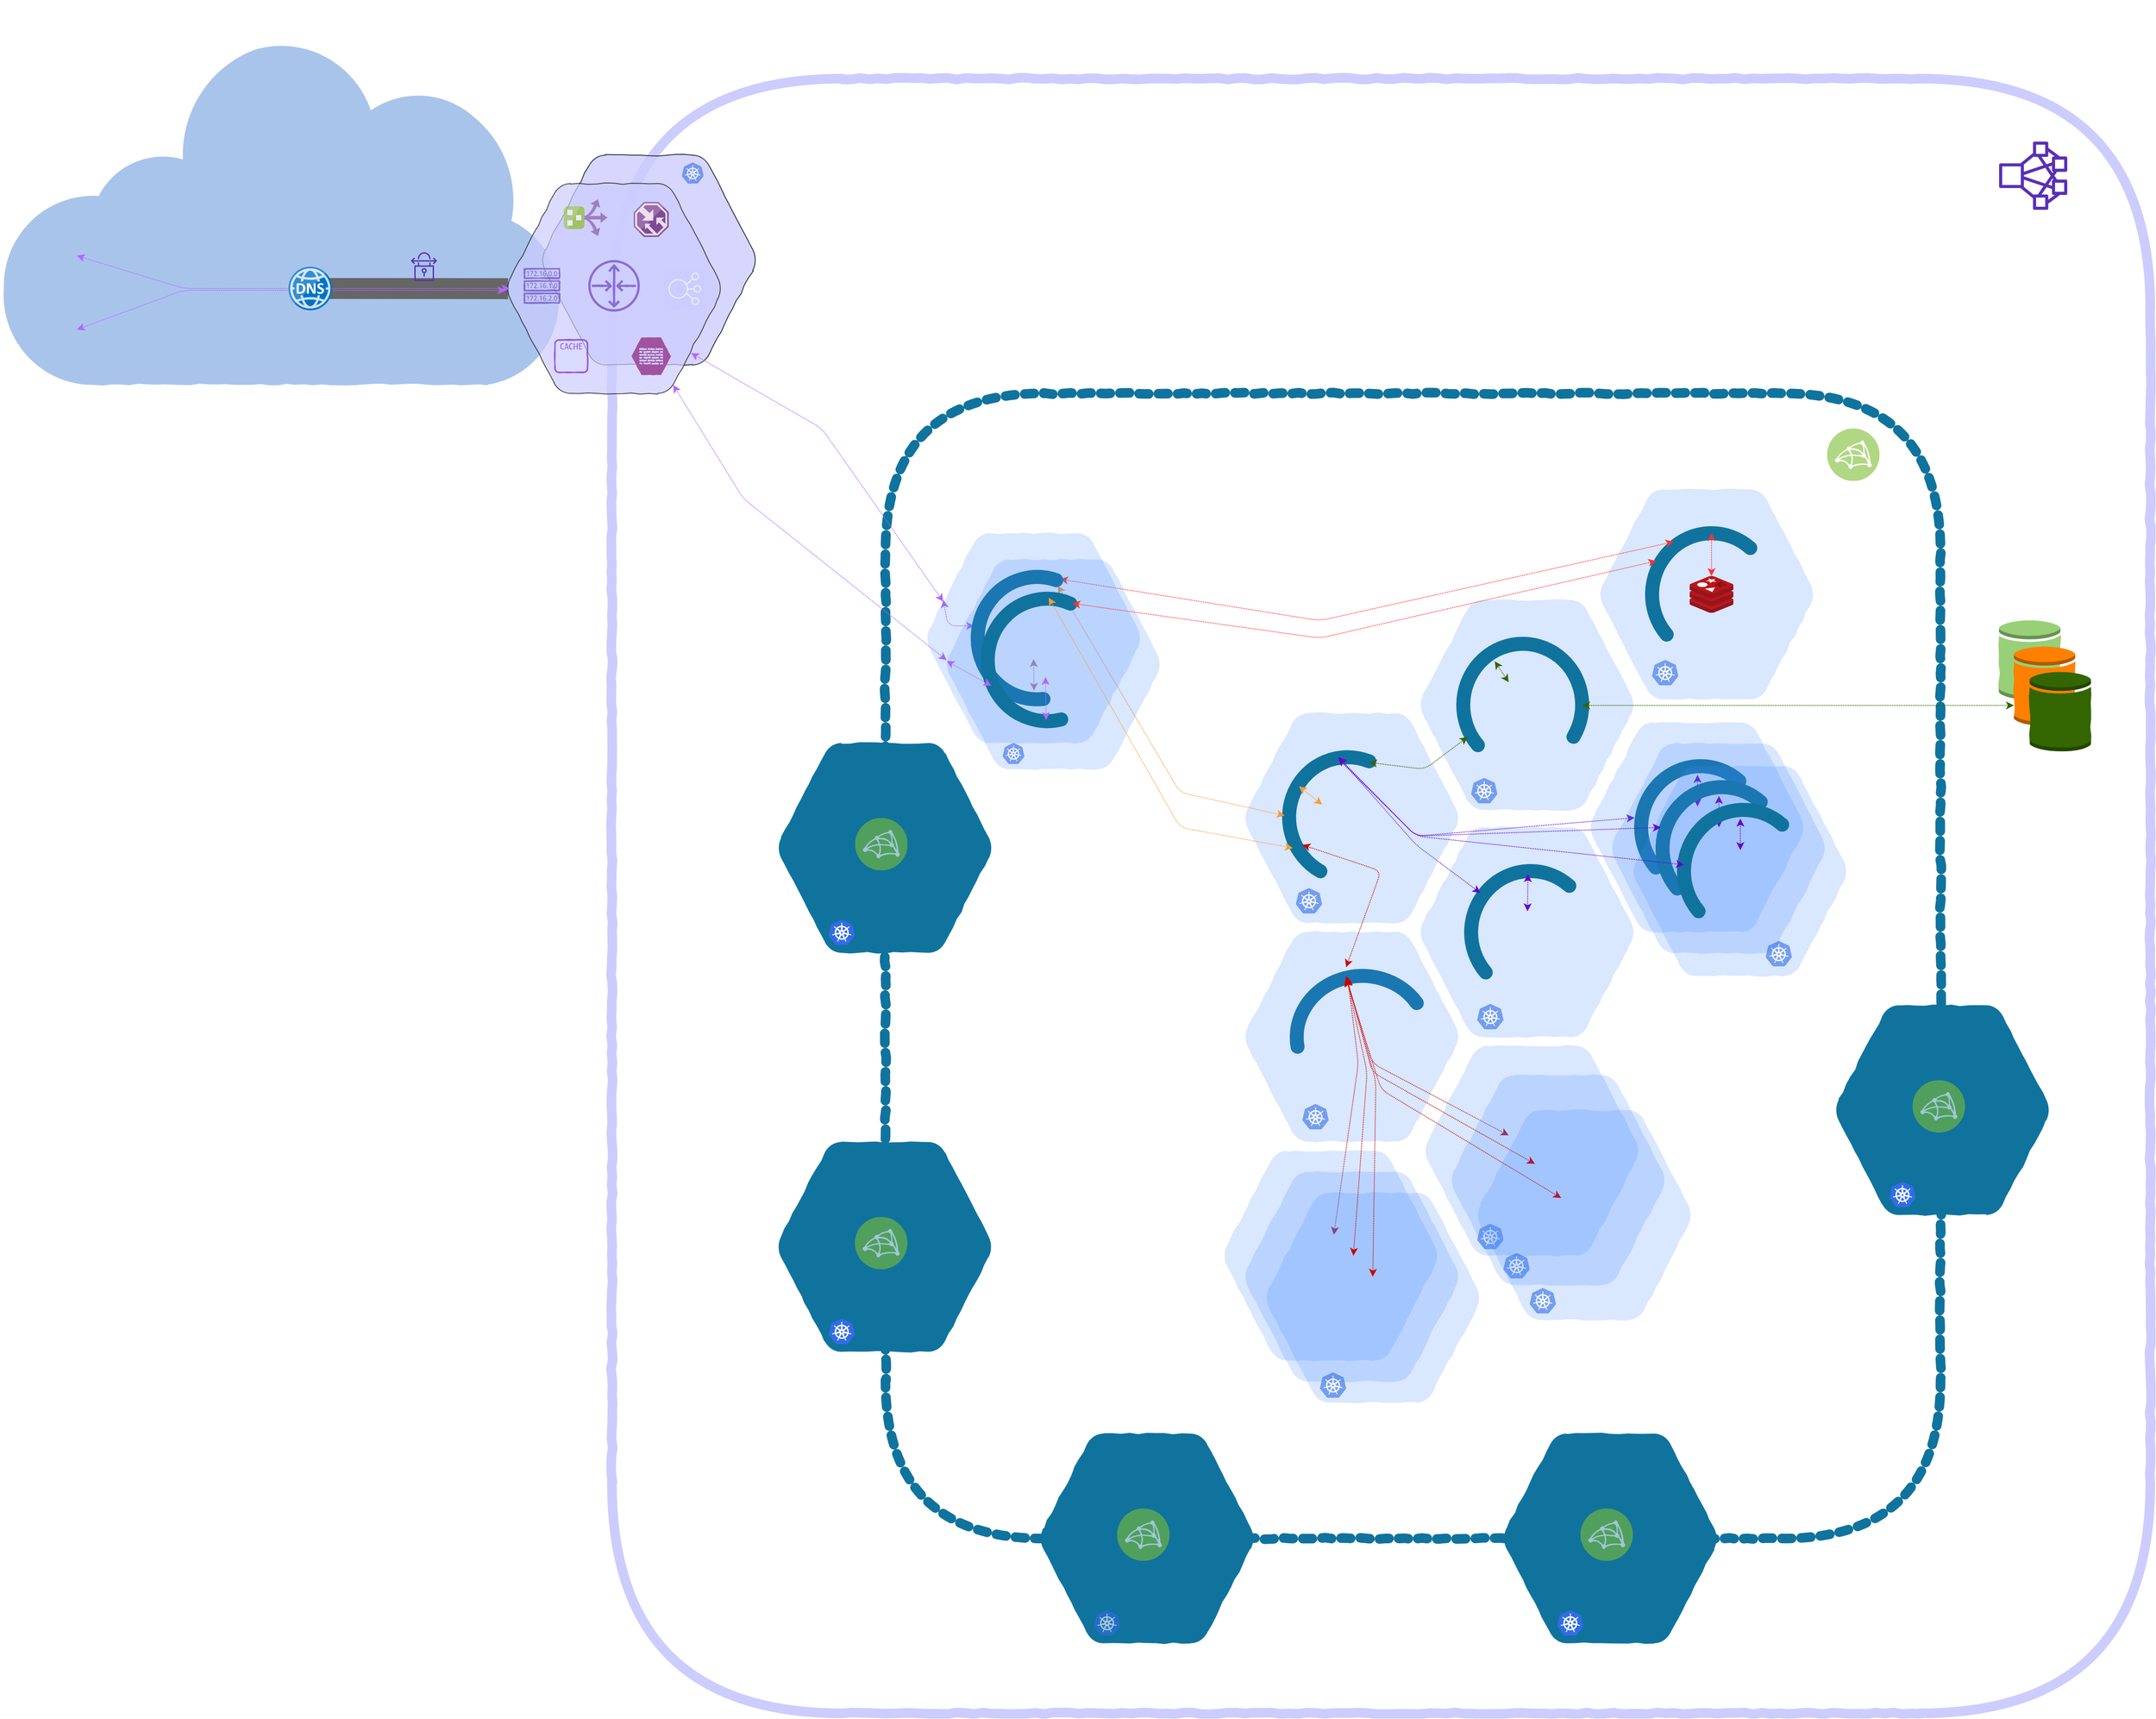 <mxfile version="12.1.3" type="github" pages="1">
  <diagram id="cBoUNngE9WmwMve642ie" name="Page-1">
    <mxGraphModel dx="2729" dy="1946" grid="1" gridSize="10" guides="1" tooltips="1" connect="1" arrows="1" fold="1" page="1" pageScale="1" pageWidth="850" pageHeight="1100" math="0" shadow="0">
      <root>
        <mxCell id="0"/>
        <mxCell id="1" parent="0"/>
        <mxCell id="-t0SxdGJJtxUaenTJ9r5-21" value="" style="aspect=fixed;pointerEvents=1;shadow=0;dashed=0;html=1;strokeColor=none;labelPosition=center;verticalLabelPosition=bottom;verticalAlign=top;align=center;fillColor=#A9C4EB;shape=mxgraph.mscae.enterprise.internet;comic=1;" parent="1" vertex="1">
          <mxGeometry x="-810" y="-890" width="643" height="400" as="geometry"/>
        </mxCell>
        <mxCell id="G8baYWpvVq2G7eu6TOwq-664" value="" style="rounded=1;whiteSpace=wrap;html=1;shadow=0;comic=1;strokeColor=#CCCCFF;strokeWidth=11;fillColor=none;" parent="1" vertex="1">
          <mxGeometry x="-110" y="-840" width="1760" height="1870" as="geometry"/>
        </mxCell>
        <mxCell id="G8baYWpvVq2G7eu6TOwq-665" value="" style="rounded=1;whiteSpace=wrap;html=1;shadow=0;comic=1;strokeColor=#10739E;strokeWidth=11;fillColor=none;dashed=1;dashPattern=1 1;" parent="1" vertex="1">
          <mxGeometry x="203" y="-480" width="1207" height="1310" as="geometry"/>
        </mxCell>
        <mxCell id="G8baYWpvVq2G7eu6TOwq-637" value="" style="edgeStyle=none;comic=0;orthogonalLoop=1;jettySize=auto;html=1;startArrow=none;startFill=0;endArrow=none;endFill=0;strokeColor=#666666;strokeWidth=24;entryX=0.005;entryY=0.501;entryDx=0;entryDy=0;entryPerimeter=0;fillColor=#f5f5f5;" parent="1" target="G8baYWpvVq2G7eu6TOwq-374" edge="1">
          <mxGeometry relative="1" as="geometry">
            <mxPoint x="-460" y="-600" as="sourcePoint"/>
            <mxPoint x="-344" y="-607.5" as="targetPoint"/>
          </mxGeometry>
        </mxCell>
        <mxCell id="G8baYWpvVq2G7eu6TOwq-553" value="" style="group;fillColor=none;" parent="1" vertex="1" connectable="0">
          <mxGeometry x="379.778" y="709.945" width="245" height="240" as="geometry"/>
        </mxCell>
        <mxCell id="G8baYWpvVq2G7eu6TOwq-554" value="" style="shape=mxgraph.gcp.extras.blue_hexagon;html=1;fillColor=#10739E;gradientColor=none;strokeColor=none;verticalLabelPosition=bottom;verticalAlign=top;align=center;rounded=0;comic=1;gradientDirection=south;shadow=0;" parent="G8baYWpvVq2G7eu6TOwq-553" vertex="1">
          <mxGeometry width="245" height="240" as="geometry"/>
        </mxCell>
        <mxCell id="G8baYWpvVq2G7eu6TOwq-555" value="" style="shape=image;html=1;verticalAlign=top;verticalLabelPosition=bottom;labelBackgroundColor=#ffffff;imageAspect=0;aspect=fixed;image=https://cdn2.iconfinder.com/data/icons/font-awesome/1792/fort-awesome-128.png;rounded=0;shadow=0;comic=1;strokeColor=#FF9933;strokeWidth=6;fillColor=#CC0000;gradientColor=none;" parent="G8baYWpvVq2G7eu6TOwq-553" vertex="1">
          <mxGeometry x="98.5" y="16.667" width="48" height="48" as="geometry"/>
        </mxCell>
        <mxCell id="G8baYWpvVq2G7eu6TOwq-556" value="" style="shape=image;html=1;verticalAlign=top;verticalLabelPosition=bottom;labelBackgroundColor=#ffffff;imageAspect=0;aspect=fixed;image=https://cdn2.iconfinder.com/data/icons/kitchen-appliances-computers-and-electronics/32/Appliances-26-128.png;rounded=0;shadow=0;comic=1;strokeColor=#FF9933;strokeWidth=6;fillColor=#CC0000;gradientColor=none;" parent="G8baYWpvVq2G7eu6TOwq-553" vertex="1">
          <mxGeometry x="172" y="79.5" width="65" height="65" as="geometry"/>
        </mxCell>
        <mxCell id="G8baYWpvVq2G7eu6TOwq-557" value="" style="shape=image;html=1;verticalAlign=top;verticalLabelPosition=bottom;labelBackgroundColor=#ffffff;imageAspect=0;aspect=fixed;image=https://cdn2.iconfinder.com/data/icons/airport-solid-prepare-for-take-off/512/pilot_captain-128.png;rounded=0;shadow=0;comic=1;strokeColor=#FF9933;strokeWidth=6;fillColor=#CC0000;gradientColor=none;" parent="G8baYWpvVq2G7eu6TOwq-553" vertex="1">
          <mxGeometry x="22" y="86.5" width="58" height="58" as="geometry"/>
        </mxCell>
        <mxCell id="G8baYWpvVq2G7eu6TOwq-558" value="" style="shape=image;html=1;verticalAlign=top;verticalLabelPosition=bottom;labelBackgroundColor=#ffffff;imageAspect=0;aspect=fixed;image=https://cdn4.iconfinder.com/data/icons/transportation-190/1000/boat_transport_sail_yacht_water_ship_schooner-128.png;rounded=0;shadow=0;comic=1;strokeColor=#FF9933;strokeWidth=6;fillColor=#CC0000;gradientColor=none;" parent="G8baYWpvVq2G7eu6TOwq-553" vertex="1">
          <mxGeometry x="91.5" y="154.667" width="62" height="62" as="geometry"/>
        </mxCell>
        <mxCell id="G8baYWpvVq2G7eu6TOwq-559" value="" style="shape=image;html=1;verticalAlign=top;verticalLabelPosition=bottom;labelBackgroundColor=#ffffff;imageAspect=0;aspect=fixed;image=https://cdn0.iconfinder.com/data/icons/travel-filled-line-4/64/Travel-Filled-15-128.png;rounded=0;shadow=0;comic=1;strokeColor=#FF9933;strokeWidth=6;fillColor=#001933;gradientColor=none;" parent="G8baYWpvVq2G7eu6TOwq-553" vertex="1">
          <mxGeometry x="50" y="-16.333" width="33" height="33" as="geometry"/>
        </mxCell>
        <mxCell id="G8baYWpvVq2G7eu6TOwq-560" value="" style="aspect=fixed;perimeter=ellipsePerimeter;html=1;align=center;shadow=0;dashed=0;fontColor=#4277BB;labelBackgroundColor=#ffffff;fontSize=12;spacingTop=3;image;image=img/lib/ibm/infrastructure/microservices_mesh.svg;rounded=0;comic=1;strokeColor=#FF9933;strokeWidth=6;fillColor=#97D077;gradientColor=none;opacity=60;" parent="G8baYWpvVq2G7eu6TOwq-553" vertex="1">
          <mxGeometry x="88.222" y="85.667" width="60" height="60" as="geometry"/>
        </mxCell>
        <mxCell id="-t0SxdGJJtxUaenTJ9r5-1" value="&lt;span style=&quot;font-family: &amp;#34;helvetica&amp;#34; , &amp;#34;arial&amp;#34; , sans-serif ; font-size: 0px ; background-color: rgb(248 , 249 , 250)&quot;&gt;%3CmxGraphModel%3E%3Croot%3E%3CmxCell%20id%3D%220%22%2F%3E%3CmxCell%20id%3D%221%22%20parent%3D%220%22%2F%3E%3CmxCell%20id%3D%222%22%20value%3D%22%22%20style%3D%22endArrow%3Dclassic%3BstartArrow%3Dclassic%3Bhtml%3D1%3Bdashed%3D1%3BdashPattern%3D1%201%3BstrokeColor%3D%23B266FF%3BexitX%3D0.776%3BexitY%3D0.96%3BexitDx%3D0%3BexitDy%3D0%3BexitPerimeter%3D0%3BentryX%3D0.002%3BentryY%3D0.48%3BentryDx%3D0%3BentryDy%3D0%3BentryPerimeter%3D0%3B%22%20edge%3D%221%22%20parent%3D%221%22%3E%3CmxGeometry%20width%3D%2250%22%20height%3D%2250%22%20relative%3D%221%22%20as%3D%22geometry%22%3E%3CmxPoint%20x%3D%2210.12%22%20y%3D%22-439.6%22%20as%3D%22sourcePoint%22%2F%3E%3CmxPoint%20x%3D%22320.49%22%20y%3D%22-124.8%22%20as%3D%22targetPoint%22%2F%3E%3CArray%20as%3D%22points%22%3E%3CmxPoint%20x%3D%2290%22%20y%3D%22-310%22%2F%3E%3C%2FArray%3E%3C%2FmxGeometry%3E%3C%2FmxCell%3E%3C%2Froot%3E%3C%2FmxGraphModel%3E&lt;/span&gt;" style="aspect=fixed;html=1;points=[];align=center;image;fontSize=12;image=img/lib/mscae/Kubernetes.svg;rounded=0;shadow=0;comic=1;strokeColor=#FF9933;strokeWidth=6;fillColor=#CCCCFF;gradientColor=none;opacity=60;" parent="G8baYWpvVq2G7eu6TOwq-553" vertex="1">
          <mxGeometry x="61.722" y="202.055" width="30" height="29" as="geometry"/>
        </mxCell>
        <mxCell id="G8baYWpvVq2G7eu6TOwq-246" value="" style="verticalLabelPosition=bottom;verticalAlign=top;html=1;shape=mxgraph.basic.arc;strokeColor=#10739E;strokeWidth=16;startAngle=0.725;endAngle=0.156;rounded=0;comic=1;shadow=0;fillColor=none;" parent="1" vertex="1">
          <mxGeometry x="673.5" y="186.5" width="150" height="140" as="geometry"/>
        </mxCell>
        <mxCell id="G8baYWpvVq2G7eu6TOwq-245" value="" style="shape=mxgraph.gcp.extras.blue_hexagon;html=1;fillColor=#4387FD;gradientColor=none;strokeColor=none;verticalLabelPosition=bottom;verticalAlign=top;align=center;rounded=0;comic=1;gradientDirection=south;shadow=0;opacity=20;" parent="1" vertex="1">
          <mxGeometry x="614" y="136" width="245" height="240" as="geometry"/>
        </mxCell>
        <mxCell id="G8baYWpvVq2G7eu6TOwq-247" value="" style="endArrow=classic;startArrow=classic;html=1;dashed=1;dashPattern=1 1;strokeColor=#CC0000;" parent="1" source="G8baYWpvVq2G7eu6TOwq-641" edge="1">
          <mxGeometry width="50" height="50" relative="1" as="geometry">
            <mxPoint x="918.5" y="373.349" as="sourcePoint"/>
            <mxPoint x="730" y="188.5" as="targetPoint"/>
            <Array as="points">
              <mxPoint x="760" y="286.5"/>
            </Array>
          </mxGeometry>
        </mxCell>
        <mxCell id="G8baYWpvVq2G7eu6TOwq-255" value="" style="endArrow=classic;startArrow=classic;html=1;dashed=1;dashPattern=1 1;strokeColor=#CC0000;entryX=0.388;entryY=0.01;entryDx=0;entryDy=0;entryPerimeter=0;" parent="1" source="G8baYWpvVq2G7eu6TOwq-254" target="G8baYWpvVq2G7eu6TOwq-246" edge="1">
          <mxGeometry width="50" height="50" relative="1" as="geometry">
            <mxPoint x="923.5" y="386.5" as="sourcePoint"/>
            <mxPoint x="783.7" y="198.88" as="targetPoint"/>
            <Array as="points">
              <mxPoint x="744" y="286.5"/>
            </Array>
          </mxGeometry>
        </mxCell>
        <mxCell id="G8baYWpvVq2G7eu6TOwq-258" value="" style="shape=mxgraph.gcp.extras.blue_hexagon;html=1;fillColor=#4387FD;gradientColor=none;strokeColor=none;verticalLabelPosition=bottom;verticalAlign=top;align=center;rounded=0;comic=1;gradientDirection=south;shadow=0;opacity=20;" parent="1" vertex="1">
          <mxGeometry x="814.5" y="16.5" width="245" height="240" as="geometry"/>
        </mxCell>
        <mxCell id="G8baYWpvVq2G7eu6TOwq-259" value="" style="verticalLabelPosition=bottom;verticalAlign=top;html=1;shape=mxgraph.basic.arc;strokeColor=#10739E;strokeWidth=16;startAngle=0.636;endAngle=0.113;rounded=0;comic=1;shadow=0;fillColor=none;" parent="1" vertex="1">
          <mxGeometry x="873" y="66.5" width="136" height="140" as="geometry"/>
        </mxCell>
        <mxCell id="G8baYWpvVq2G7eu6TOwq-260" value="" style="endArrow=classic;startArrow=classic;html=1;dashed=1;dashPattern=1 1;strokeColor=#6600CC;exitX=0.5;exitY=0;exitDx=0;exitDy=0;" parent="1" source="G8baYWpvVq2G7eu6TOwq-261" edge="1">
          <mxGeometry width="50" height="50" relative="1" as="geometry">
            <mxPoint x="937.5" y="196.5" as="sourcePoint"/>
            <mxPoint x="938" y="70" as="targetPoint"/>
          </mxGeometry>
        </mxCell>
        <mxCell id="G8baYWpvVq2G7eu6TOwq-261" value="" style="shape=image;html=1;verticalAlign=top;verticalLabelPosition=bottom;labelBackgroundColor=#ffffff;imageAspect=0;aspect=fixed;image=https://cdn4.iconfinder.com/data/icons/48x48-free-object-icons/48/Black_ball.png;shadow=0;fontFamily=Helvetica;fontSize=12;fontColor=#000000;align=center;strokeColor=#000000;strokeWidth=6;" parent="1" vertex="1">
          <mxGeometry x="913.5" y="112.5" width="48" height="48" as="geometry"/>
        </mxCell>
        <mxCell id="G8baYWpvVq2G7eu6TOwq-268" value="" style="endArrow=classic;startArrow=classic;html=1;dashed=1;dashPattern=1 1;strokeColor=#6600CC;entryX=0.577;entryY=-0.004;entryDx=0;entryDy=0;entryPerimeter=0;" parent="1" target="G8baYWpvVq2G7eu6TOwq-239" edge="1">
          <mxGeometry width="50" height="50" relative="1" as="geometry">
            <mxPoint x="1060" y="5.5" as="sourcePoint"/>
            <mxPoint x="770" y="-53.5" as="targetPoint"/>
            <Array as="points">
              <mxPoint x="810" y="26.5"/>
            </Array>
          </mxGeometry>
        </mxCell>
        <mxCell id="G8baYWpvVq2G7eu6TOwq-269" value="" style="endArrow=classic;startArrow=classic;html=1;dashed=1;dashPattern=1 1;strokeColor=#6600CC;exitX=0.078;exitY=0.179;exitDx=0;exitDy=0;exitPerimeter=0;entryX=0.592;entryY=-0.004;entryDx=0;entryDy=0;entryPerimeter=0;" parent="1" source="G8baYWpvVq2G7eu6TOwq-259" target="G8baYWpvVq2G7eu6TOwq-239" edge="1">
          <mxGeometry width="50" height="50" relative="1" as="geometry">
            <mxPoint x="1070" y="15.5" as="sourcePoint"/>
            <mxPoint x="780" y="-43.5" as="targetPoint"/>
            <Array as="points">
              <mxPoint x="810" y="36.5"/>
            </Array>
          </mxGeometry>
        </mxCell>
        <mxCell id="G8baYWpvVq2G7eu6TOwq-311" value="" style="group" parent="1" vertex="1" connectable="0">
          <mxGeometry x="590" y="386.5" width="293" height="288" as="geometry"/>
        </mxCell>
        <mxCell id="G8baYWpvVq2G7eu6TOwq-251" value="" style="shape=mxgraph.gcp.extras.blue_hexagon;html=1;fillColor=#4387FD;gradientColor=none;strokeColor=none;verticalLabelPosition=bottom;verticalAlign=top;align=center;rounded=0;comic=1;gradientDirection=south;shadow=0;opacity=20;" parent="G8baYWpvVq2G7eu6TOwq-311" vertex="1">
          <mxGeometry width="245" height="240" as="geometry"/>
        </mxCell>
        <mxCell id="G8baYWpvVq2G7eu6TOwq-254" value="" style="shape=image;html=1;verticalAlign=top;verticalLabelPosition=bottom;labelBackgroundColor=#ffffff;imageAspect=0;aspect=fixed;image=https://cdn4.iconfinder.com/data/icons/48x48-free-object-icons/48/Green_ball.png;rounded=0;shadow=0;comic=1;strokeColor=#FF9933;strokeWidth=6;fillColor=none;gradientColor=none;" parent="G8baYWpvVq2G7eu6TOwq-311" vertex="1">
          <mxGeometry x="98.5" y="96" width="48" height="48" as="geometry"/>
        </mxCell>
        <mxCell id="G8baYWpvVq2G7eu6TOwq-313" value="" style="group" parent="G8baYWpvVq2G7eu6TOwq-311" vertex="1" connectable="0">
          <mxGeometry x="24" y="24" width="269" height="264" as="geometry"/>
        </mxCell>
        <mxCell id="G8baYWpvVq2G7eu6TOwq-314" value="" style="shape=mxgraph.gcp.extras.blue_hexagon;html=1;fillColor=#4387FD;gradientColor=none;strokeColor=none;verticalLabelPosition=bottom;verticalAlign=top;align=center;rounded=0;comic=1;gradientDirection=south;shadow=0;opacity=20;" parent="G8baYWpvVq2G7eu6TOwq-313" vertex="1">
          <mxGeometry width="245" height="240" as="geometry"/>
        </mxCell>
        <mxCell id="G8baYWpvVq2G7eu6TOwq-315" value="" style="shape=image;html=1;verticalAlign=top;verticalLabelPosition=bottom;labelBackgroundColor=#ffffff;imageAspect=0;aspect=fixed;image=https://cdn4.iconfinder.com/data/icons/48x48-free-object-icons/48/Green_ball.png;rounded=0;shadow=0;comic=1;strokeColor=#FF9933;strokeWidth=6;fillColor=none;gradientColor=none;" parent="G8baYWpvVq2G7eu6TOwq-313" vertex="1">
          <mxGeometry x="98.5" y="96" width="48" height="48" as="geometry"/>
        </mxCell>
        <mxCell id="G8baYWpvVq2G7eu6TOwq-328" value="" style="group" parent="G8baYWpvVq2G7eu6TOwq-313" vertex="1" connectable="0">
          <mxGeometry x="24" y="24" width="245" height="240" as="geometry"/>
        </mxCell>
        <mxCell id="G8baYWpvVq2G7eu6TOwq-329" value="" style="shape=mxgraph.gcp.extras.blue_hexagon;html=1;fillColor=#4387FD;gradientColor=none;strokeColor=none;verticalLabelPosition=bottom;verticalAlign=top;align=center;rounded=0;comic=1;gradientDirection=south;shadow=0;opacity=20;" parent="G8baYWpvVq2G7eu6TOwq-328" vertex="1">
          <mxGeometry width="245" height="240" as="geometry"/>
        </mxCell>
        <mxCell id="G8baYWpvVq2G7eu6TOwq-330" value="" style="shape=image;html=1;verticalAlign=top;verticalLabelPosition=bottom;labelBackgroundColor=#ffffff;imageAspect=0;aspect=fixed;image=https://cdn4.iconfinder.com/data/icons/48x48-free-object-icons/48/Green_ball.png;rounded=0;shadow=0;comic=1;strokeColor=#FF9933;strokeWidth=6;fillColor=none;gradientColor=none;" parent="G8baYWpvVq2G7eu6TOwq-328" vertex="1">
          <mxGeometry x="98.5" y="96" width="48" height="48" as="geometry"/>
        </mxCell>
        <mxCell id="G8baYWpvVq2G7eu6TOwq-414" value="&lt;span style=&quot;font-family: &amp;#34;helvetica&amp;#34; , &amp;#34;arial&amp;#34; , sans-serif ; font-size: 0px ; background-color: rgb(248 , 249 , 250)&quot;&gt;%3CmxGraphModel%3E%3Croot%3E%3CmxCell%20id%3D%220%22%2F%3E%3CmxCell%20id%3D%221%22%20parent%3D%220%22%2F%3E%3CmxCell%20id%3D%222%22%20value%3D%22%22%20style%3D%22endArrow%3Dclassic%3BstartArrow%3Dclassic%3Bhtml%3D1%3Bdashed%3D1%3BdashPattern%3D1%201%3BstrokeColor%3D%23B266FF%3BexitX%3D0.776%3BexitY%3D0.96%3BexitDx%3D0%3BexitDy%3D0%3BexitPerimeter%3D0%3BentryX%3D0.002%3BentryY%3D0.48%3BentryDx%3D0%3BentryDy%3D0%3BentryPerimeter%3D0%3B%22%20edge%3D%221%22%20parent%3D%221%22%3E%3CmxGeometry%20width%3D%2250%22%20height%3D%2250%22%20relative%3D%221%22%20as%3D%22geometry%22%3E%3CmxPoint%20x%3D%2210.12%22%20y%3D%22-439.6%22%20as%3D%22sourcePoint%22%2F%3E%3CmxPoint%20x%3D%22320.49%22%20y%3D%22-124.8%22%20as%3D%22targetPoint%22%2F%3E%3CArray%20as%3D%22points%22%3E%3CmxPoint%20x%3D%2290%22%20y%3D%22-310%22%2F%3E%3C%2FArray%3E%3C%2FmxGeometry%3E%3C%2FmxCell%3E%3C%2Froot%3E%3C%2FmxGraphModel%3E&lt;/span&gt;" style="aspect=fixed;html=1;points=[];align=center;image;fontSize=12;image=img/lib/mscae/Kubernetes.svg;rounded=0;shadow=0;comic=1;strokeColor=#FF9933;strokeWidth=6;fillColor=#CCCCFF;gradientColor=none;opacity=60;" parent="G8baYWpvVq2G7eu6TOwq-328" vertex="1">
          <mxGeometry x="62" y="205.5" width="30" height="29" as="geometry"/>
        </mxCell>
        <mxCell id="G8baYWpvVq2G7eu6TOwq-312" value="" style="endArrow=classic;startArrow=classic;html=1;dashed=1;dashPattern=1 1;strokeColor=#CC0000;entryX=0.381;entryY=0.022;entryDx=0;entryDy=0;entryPerimeter=0;" parent="1" source="G8baYWpvVq2G7eu6TOwq-315" target="G8baYWpvVq2G7eu6TOwq-246" edge="1">
          <mxGeometry width="50" height="50" relative="1" as="geometry">
            <mxPoint x="933.5" y="396.5" as="sourcePoint"/>
            <mxPoint x="741.7" y="197.9" as="targetPoint"/>
            <Array as="points">
              <mxPoint x="754" y="296.5"/>
            </Array>
          </mxGeometry>
        </mxCell>
        <mxCell id="G8baYWpvVq2G7eu6TOwq-331" value="" style="endArrow=classic;startArrow=classic;html=1;dashed=1;dashPattern=1 1;strokeColor=#CC0000;entryX=0.381;entryY=0.022;entryDx=0;entryDy=0;entryPerimeter=0;exitX=0.5;exitY=0;exitDx=0;exitDy=0;" parent="1" source="G8baYWpvVq2G7eu6TOwq-330" target="G8baYWpvVq2G7eu6TOwq-246" edge="1">
          <mxGeometry width="50" height="50" relative="1" as="geometry">
            <mxPoint x="766.244" y="516.5" as="sourcePoint"/>
            <mxPoint x="740.65" y="199.58" as="targetPoint"/>
            <Array as="points">
              <mxPoint x="764" y="306.5"/>
            </Array>
          </mxGeometry>
        </mxCell>
        <mxCell id="G8baYWpvVq2G7eu6TOwq-332" value="" style="group" parent="1" vertex="1" connectable="0">
          <mxGeometry x="614" y="-114" width="255" height="250" as="geometry"/>
        </mxCell>
        <mxCell id="G8baYWpvVq2G7eu6TOwq-238" value="" style="shape=mxgraph.gcp.extras.blue_hexagon;html=1;fillColor=#4387FD;gradientColor=none;strokeColor=none;verticalLabelPosition=bottom;verticalAlign=top;align=center;rounded=0;comic=1;gradientDirection=south;shadow=0;opacity=20;" parent="G8baYWpvVq2G7eu6TOwq-332" vertex="1">
          <mxGeometry width="245" height="240" as="geometry"/>
        </mxCell>
        <mxCell id="G8baYWpvVq2G7eu6TOwq-239" value="" style="verticalLabelPosition=bottom;verticalAlign=top;html=1;shape=mxgraph.basic.arc;strokeColor=#10739E;strokeWidth=16;startAngle=0.636;endAngle=0.113;rounded=0;comic=1;shadow=0;fillColor=none;rotation=-20;" parent="G8baYWpvVq2G7eu6TOwq-332" vertex="1">
          <mxGeometry x="51" y="50" width="136" height="140" as="geometry"/>
        </mxCell>
        <mxCell id="G8baYWpvVq2G7eu6TOwq-241" value="" style="endArrow=classic;startArrow=classic;html=1;dashed=1;dashPattern=1 1;strokeColor=#FF9933;exitX=0;exitY=0.25;exitDx=0;exitDy=0;entryX=0.198;entryY=0.116;entryDx=0;entryDy=0;entryPerimeter=0;" parent="G8baYWpvVq2G7eu6TOwq-332" source="G8baYWpvVq2G7eu6TOwq-431" target="G8baYWpvVq2G7eu6TOwq-239" edge="1">
          <mxGeometry width="50" height="50" relative="1" as="geometry">
            <mxPoint x="123" y="96" as="sourcePoint"/>
            <mxPoint x="72" y="100" as="targetPoint"/>
          </mxGeometry>
        </mxCell>
        <mxCell id="G8baYWpvVq2G7eu6TOwq-410" value="" style="aspect=fixed;html=1;points=[];align=center;image;fontSize=12;image=img/lib/mscae/Kubernetes.svg;rounded=0;shadow=0;comic=1;strokeColor=#FF9933;strokeWidth=6;fillColor=#CCCCFF;gradientColor=none;opacity=60;" parent="G8baYWpvVq2G7eu6TOwq-332" vertex="1">
          <mxGeometry x="58.5" y="200" width="30" height="29" as="geometry"/>
        </mxCell>
        <mxCell id="G8baYWpvVq2G7eu6TOwq-431" value="" style="shape=image;html=1;verticalAlign=top;verticalLabelPosition=bottom;labelBackgroundColor=#ffffff;imageAspect=0;aspect=fixed;image=https://cdn4.iconfinder.com/data/icons/REALVISTA/3d_graphics/png/128/cube.png;rounded=0;shadow=0;comic=1;strokeColor=#FF9933;strokeWidth=6;fillColor=#CC0000;gradientColor=none;" parent="G8baYWpvVq2G7eu6TOwq-332" vertex="1">
          <mxGeometry x="88.5" y="89" width="62" height="62" as="geometry"/>
        </mxCell>
        <mxCell id="G8baYWpvVq2G7eu6TOwq-333" value="" style="group" parent="1" vertex="1" connectable="0">
          <mxGeometry x="1009" y="-103.5" width="294" height="290" as="geometry"/>
        </mxCell>
        <mxCell id="G8baYWpvVq2G7eu6TOwq-263" value="" style="shape=mxgraph.gcp.extras.blue_hexagon;html=1;fillColor=#4387FD;gradientColor=none;strokeColor=none;verticalLabelPosition=bottom;verticalAlign=top;align=center;rounded=0;comic=1;gradientDirection=south;shadow=0;opacity=20;" parent="G8baYWpvVq2G7eu6TOwq-333" vertex="1">
          <mxGeometry width="245" height="240" as="geometry"/>
        </mxCell>
        <mxCell id="G8baYWpvVq2G7eu6TOwq-264" value="" style="verticalLabelPosition=bottom;verticalAlign=top;html=1;shape=mxgraph.basic.arc;strokeColor=#10739E;strokeWidth=16;startAngle=0.636;endAngle=0.113;rounded=0;comic=1;shadow=0;fillColor=none;" parent="G8baYWpvVq2G7eu6TOwq-333" vertex="1">
          <mxGeometry x="58.5" y="50" width="136" height="140" as="geometry"/>
        </mxCell>
        <mxCell id="G8baYWpvVq2G7eu6TOwq-265" value="" style="endArrow=classic;startArrow=classic;html=1;dashed=1;dashPattern=1 1;strokeColor=#6600CC;exitX=0.5;exitY=0;exitDx=0;exitDy=0;" parent="G8baYWpvVq2G7eu6TOwq-333" source="G8baYWpvVq2G7eu6TOwq-266" edge="1">
          <mxGeometry width="50" height="50" relative="1" as="geometry">
            <mxPoint x="123" y="180" as="sourcePoint"/>
            <mxPoint x="123" y="60" as="targetPoint"/>
          </mxGeometry>
        </mxCell>
        <mxCell id="G8baYWpvVq2G7eu6TOwq-266" value="" style="shape=image;html=1;verticalAlign=top;verticalLabelPosition=bottom;labelBackgroundColor=#ffffff;imageAspect=0;aspect=fixed;image=https://cdn4.iconfinder.com/data/icons/48x48-free-object-icons/48/Yin-yan.png;shadow=0;fontFamily=Helvetica;fontSize=12;fontColor=#000000;align=center;strokeColor=#000000;strokeWidth=6;" parent="G8baYWpvVq2G7eu6TOwq-333" vertex="1">
          <mxGeometry x="99" y="96" width="48" height="48" as="geometry"/>
        </mxCell>
        <mxCell id="G8baYWpvVq2G7eu6TOwq-334" value="" style="group" parent="G8baYWpvVq2G7eu6TOwq-333" vertex="1" connectable="0">
          <mxGeometry x="24.5" y="24" width="269.5" height="266" as="geometry"/>
        </mxCell>
        <mxCell id="G8baYWpvVq2G7eu6TOwq-335" value="" style="shape=mxgraph.gcp.extras.blue_hexagon;html=1;fillColor=#4387FD;gradientColor=none;strokeColor=none;verticalLabelPosition=bottom;verticalAlign=top;align=center;rounded=0;comic=1;gradientDirection=south;shadow=0;opacity=20;" parent="G8baYWpvVq2G7eu6TOwq-334" vertex="1">
          <mxGeometry width="245" height="240" as="geometry"/>
        </mxCell>
        <mxCell id="G8baYWpvVq2G7eu6TOwq-336" value="" style="verticalLabelPosition=bottom;verticalAlign=top;html=1;shape=mxgraph.basic.arc;strokeColor=#10739E;strokeWidth=16;startAngle=0.636;endAngle=0.113;rounded=0;comic=1;shadow=0;fillColor=none;" parent="G8baYWpvVq2G7eu6TOwq-334" vertex="1">
          <mxGeometry x="58.5" y="50" width="136" height="140" as="geometry"/>
        </mxCell>
        <mxCell id="G8baYWpvVq2G7eu6TOwq-337" value="" style="endArrow=classic;startArrow=classic;html=1;dashed=1;dashPattern=1 1;strokeColor=#6600CC;exitX=0.5;exitY=0;exitDx=0;exitDy=0;" parent="G8baYWpvVq2G7eu6TOwq-334" source="G8baYWpvVq2G7eu6TOwq-338" edge="1">
          <mxGeometry width="50" height="50" relative="1" as="geometry">
            <mxPoint x="123" y="180" as="sourcePoint"/>
            <mxPoint x="123" y="60" as="targetPoint"/>
          </mxGeometry>
        </mxCell>
        <mxCell id="G8baYWpvVq2G7eu6TOwq-338" value="" style="shape=image;html=1;verticalAlign=top;verticalLabelPosition=bottom;labelBackgroundColor=#ffffff;imageAspect=0;aspect=fixed;image=https://cdn4.iconfinder.com/data/icons/48x48-free-object-icons/48/Yin-yan.png;shadow=0;fontFamily=Helvetica;fontSize=12;fontColor=#000000;align=center;strokeColor=#000000;strokeWidth=6;" parent="G8baYWpvVq2G7eu6TOwq-334" vertex="1">
          <mxGeometry x="99" y="96" width="48" height="48" as="geometry"/>
        </mxCell>
        <mxCell id="G8baYWpvVq2G7eu6TOwq-339" value="" style="group" parent="G8baYWpvVq2G7eu6TOwq-334" vertex="1" connectable="0">
          <mxGeometry x="24.5" y="26" width="245" height="240" as="geometry"/>
        </mxCell>
        <mxCell id="G8baYWpvVq2G7eu6TOwq-340" value="" style="shape=mxgraph.gcp.extras.blue_hexagon;html=1;fillColor=#4387FD;gradientColor=none;strokeColor=none;verticalLabelPosition=bottom;verticalAlign=top;align=center;rounded=0;comic=1;gradientDirection=south;shadow=0;opacity=20;" parent="G8baYWpvVq2G7eu6TOwq-339" vertex="1">
          <mxGeometry width="245" height="240" as="geometry"/>
        </mxCell>
        <mxCell id="G8baYWpvVq2G7eu6TOwq-341" value="" style="verticalLabelPosition=bottom;verticalAlign=top;html=1;shape=mxgraph.basic.arc;strokeColor=#10739E;strokeWidth=16;startAngle=0.636;endAngle=0.113;rounded=0;comic=1;shadow=0;fillColor=none;" parent="G8baYWpvVq2G7eu6TOwq-339" vertex="1">
          <mxGeometry x="58.5" y="50" width="136" height="140" as="geometry"/>
        </mxCell>
        <mxCell id="G8baYWpvVq2G7eu6TOwq-342" value="" style="endArrow=classic;startArrow=classic;html=1;dashed=1;dashPattern=1 1;strokeColor=#6600CC;exitX=0.5;exitY=0;exitDx=0;exitDy=0;" parent="G8baYWpvVq2G7eu6TOwq-339" source="G8baYWpvVq2G7eu6TOwq-343" edge="1">
          <mxGeometry width="50" height="50" relative="1" as="geometry">
            <mxPoint x="123" y="180" as="sourcePoint"/>
            <mxPoint x="123" y="60" as="targetPoint"/>
          </mxGeometry>
        </mxCell>
        <mxCell id="G8baYWpvVq2G7eu6TOwq-343" value="" style="shape=image;html=1;verticalAlign=top;verticalLabelPosition=bottom;labelBackgroundColor=#ffffff;imageAspect=0;aspect=fixed;image=https://cdn4.iconfinder.com/data/icons/48x48-free-object-icons/48/Yin-yan.png;shadow=0;fontFamily=Helvetica;fontSize=12;fontColor=#000000;align=center;strokeColor=#000000;strokeWidth=6;" parent="G8baYWpvVq2G7eu6TOwq-339" vertex="1">
          <mxGeometry x="99" y="96" width="48" height="48" as="geometry"/>
        </mxCell>
        <mxCell id="G8baYWpvVq2G7eu6TOwq-412" value="" style="aspect=fixed;html=1;points=[];align=center;image;fontSize=12;image=img/lib/mscae/Kubernetes.svg;rounded=0;shadow=0;comic=1;strokeColor=#FF9933;strokeWidth=6;fillColor=#CCCCFF;gradientColor=none;opacity=60;" parent="G8baYWpvVq2G7eu6TOwq-339" vertex="1">
          <mxGeometry x="152" y="200" width="30" height="29" as="geometry"/>
        </mxCell>
        <mxCell id="G8baYWpvVq2G7eu6TOwq-344" value="" style="endArrow=classic;startArrow=classic;html=1;dashed=1;dashPattern=1 1;strokeColor=#6600CC;entryX=0.592;entryY=0.01;entryDx=0;entryDy=0;entryPerimeter=0;" parent="1" source="G8baYWpvVq2G7eu6TOwq-341" target="G8baYWpvVq2G7eu6TOwq-239" edge="1">
          <mxGeometry width="50" height="50" relative="1" as="geometry">
            <mxPoint x="1100" y="6.5" as="sourcePoint"/>
            <mxPoint x="775.404" y="-49.44" as="targetPoint"/>
            <Array as="points">
              <mxPoint x="810" y="26.5"/>
            </Array>
          </mxGeometry>
        </mxCell>
        <mxCell id="G8baYWpvVq2G7eu6TOwq-345" value="" style="endArrow=classic;startArrow=classic;html=1;dashed=1;dashPattern=1 1;strokeColor=#6600CC;entryX=0.592;entryY=0.001;entryDx=0;entryDy=0;entryPerimeter=0;" parent="1" target="G8baYWpvVq2G7eu6TOwq-239" edge="1">
          <mxGeometry width="50" height="50" relative="1" as="geometry">
            <mxPoint x="1090" y="16.5" as="sourcePoint"/>
            <mxPoint x="766.972" y="-54.06" as="targetPoint"/>
            <Array as="points">
              <mxPoint x="810" y="26.5"/>
            </Array>
          </mxGeometry>
        </mxCell>
        <mxCell id="G8baYWpvVq2G7eu6TOwq-346" value="" style="group" parent="1" vertex="1" connectable="0">
          <mxGeometry x="820" y="266.5" width="349" height="344" as="geometry"/>
        </mxCell>
        <mxCell id="G8baYWpvVq2G7eu6TOwq-643" value="" style="group" parent="G8baYWpvVq2G7eu6TOwq-346" vertex="1" connectable="0">
          <mxGeometry width="275" height="273.5" as="geometry"/>
        </mxCell>
        <mxCell id="G8baYWpvVq2G7eu6TOwq-249" value="" style="shape=mxgraph.gcp.extras.blue_hexagon;html=1;fillColor=#4387FD;gradientColor=none;strokeColor=none;verticalLabelPosition=bottom;verticalAlign=top;align=center;rounded=0;comic=1;gradientDirection=south;shadow=0;opacity=20;" parent="G8baYWpvVq2G7eu6TOwq-643" vertex="1">
          <mxGeometry width="245" height="240" as="geometry"/>
        </mxCell>
        <mxCell id="G8baYWpvVq2G7eu6TOwq-641" value="" style="shape=image;html=1;verticalAlign=top;verticalLabelPosition=bottom;labelBackgroundColor=#ffffff;imageAspect=0;aspect=fixed;image=https://cdn4.iconfinder.com/data/icons/48x48-free-object-icons/48/Blue_ball.png;rounded=0;shadow=0;comic=1;strokeColor=#10739E;strokeWidth=6;fillColor=#10739E;gradientColor=none;" parent="G8baYWpvVq2G7eu6TOwq-643" vertex="1">
          <mxGeometry x="96" y="91" width="48" height="48" as="geometry"/>
        </mxCell>
        <mxCell id="G8baYWpvVq2G7eu6TOwq-413" value="" style="aspect=fixed;html=1;points=[];align=center;image;fontSize=12;image=img/lib/mscae/Kubernetes.svg;rounded=0;shadow=0;comic=1;strokeColor=#FF9933;strokeWidth=6;fillColor=#CCCCFF;gradientColor=none;opacity=60;" parent="G8baYWpvVq2G7eu6TOwq-643" vertex="1">
          <mxGeometry x="60" y="203.5" width="30" height="29" as="geometry"/>
        </mxCell>
        <mxCell id="G8baYWpvVq2G7eu6TOwq-644" value="" style="group" parent="G8baYWpvVq2G7eu6TOwq-643" vertex="1" connectable="0">
          <mxGeometry x="30" y="33.5" width="245" height="240" as="geometry"/>
        </mxCell>
        <mxCell id="G8baYWpvVq2G7eu6TOwq-645" value="" style="shape=mxgraph.gcp.extras.blue_hexagon;html=1;fillColor=#4387FD;gradientColor=none;strokeColor=none;verticalLabelPosition=bottom;verticalAlign=top;align=center;rounded=0;comic=1;gradientDirection=south;shadow=0;opacity=20;" parent="G8baYWpvVq2G7eu6TOwq-644" vertex="1">
          <mxGeometry width="245" height="240" as="geometry"/>
        </mxCell>
        <mxCell id="G8baYWpvVq2G7eu6TOwq-646" value="" style="shape=image;html=1;verticalAlign=top;verticalLabelPosition=bottom;labelBackgroundColor=#ffffff;imageAspect=0;aspect=fixed;image=https://cdn4.iconfinder.com/data/icons/48x48-free-object-icons/48/Blue_ball.png;rounded=0;shadow=0;comic=1;strokeColor=#10739E;strokeWidth=6;fillColor=#10739E;gradientColor=none;" parent="G8baYWpvVq2G7eu6TOwq-644" vertex="1">
          <mxGeometry x="96" y="91" width="48" height="48" as="geometry"/>
        </mxCell>
        <mxCell id="G8baYWpvVq2G7eu6TOwq-647" value="" style="aspect=fixed;html=1;points=[];align=center;image;fontSize=12;image=img/lib/mscae/Kubernetes.svg;rounded=0;shadow=0;comic=1;strokeColor=#FF9933;strokeWidth=6;fillColor=#CCCCFF;gradientColor=none;opacity=60;" parent="G8baYWpvVq2G7eu6TOwq-644" vertex="1">
          <mxGeometry x="60" y="203.5" width="30" height="29" as="geometry"/>
        </mxCell>
        <mxCell id="G8baYWpvVq2G7eu6TOwq-353" value="" style="endArrow=classic;startArrow=classic;html=1;dashed=1;dashPattern=1 1;strokeColor=#CC0000;" parent="1" source="G8baYWpvVq2G7eu6TOwq-646" edge="1">
          <mxGeometry width="50" height="50" relative="1" as="geometry">
            <mxPoint x="948.5" y="416.5" as="sourcePoint"/>
            <mxPoint x="730" y="186.5" as="targetPoint"/>
            <Array as="points">
              <mxPoint x="760" y="296.5"/>
            </Array>
          </mxGeometry>
        </mxCell>
        <mxCell id="G8baYWpvVq2G7eu6TOwq-372" value="" style="endArrow=classic;startArrow=classic;html=1;dashed=1;dashPattern=1 1;strokeColor=#CC0000;entryX=0.375;entryY=0.014;entryDx=0;entryDy=0;entryPerimeter=0;" parent="1" source="G8baYWpvVq2G7eu6TOwq-658" target="G8baYWpvVq2G7eu6TOwq-246" edge="1">
          <mxGeometry width="50" height="50" relative="1" as="geometry">
            <mxPoint x="978.5" y="446.5" as="sourcePoint"/>
            <mxPoint x="740" y="196.5" as="targetPoint"/>
            <Array as="points">
              <mxPoint x="770" y="316.5"/>
            </Array>
          </mxGeometry>
        </mxCell>
        <mxCell id="G8baYWpvVq2G7eu6TOwq-386" value="" style="endArrow=classic;startArrow=classic;html=1;dashed=1;dashPattern=1 1;strokeColor=#B266FF;exitX=0.776;exitY=0.96;exitDx=0;exitDy=0;exitPerimeter=0;entryX=0.002;entryY=0.48;entryDx=0;entryDy=0;entryPerimeter=0;" parent="1" source="G8baYWpvVq2G7eu6TOwq-374" target="G8baYWpvVq2G7eu6TOwq-305" edge="1">
          <mxGeometry width="50" height="50" relative="1" as="geometry">
            <mxPoint x="6.58" y="203.62" as="sourcePoint"/>
            <mxPoint x="232.45" y="-139.26" as="targetPoint"/>
            <Array as="points">
              <mxPoint x="40" y="-360"/>
            </Array>
          </mxGeometry>
        </mxCell>
        <mxCell id="G8baYWpvVq2G7eu6TOwq-402" value="" style="group" parent="1" vertex="1" connectable="0">
          <mxGeometry x="880" y="326.5" width="445" height="629.945" as="geometry"/>
        </mxCell>
        <mxCell id="G8baYWpvVq2G7eu6TOwq-526" value="" style="group;fillColor=none;" parent="G8baYWpvVq2G7eu6TOwq-402" vertex="1" connectable="0">
          <mxGeometry x="-800" y="-406.5" width="245" height="240" as="geometry"/>
        </mxCell>
        <mxCell id="G8baYWpvVq2G7eu6TOwq-527" value="" style="shape=mxgraph.gcp.extras.blue_hexagon;html=1;fillColor=#10739E;gradientColor=none;strokeColor=none;verticalLabelPosition=bottom;verticalAlign=top;align=center;rounded=0;comic=1;gradientDirection=south;shadow=0;" parent="G8baYWpvVq2G7eu6TOwq-526" vertex="1">
          <mxGeometry width="245" height="240" as="geometry"/>
        </mxCell>
        <mxCell id="G8baYWpvVq2G7eu6TOwq-528" value="" style="shape=image;html=1;verticalAlign=top;verticalLabelPosition=bottom;labelBackgroundColor=#ffffff;imageAspect=0;aspect=fixed;image=https://cdn2.iconfinder.com/data/icons/font-awesome/1792/fort-awesome-128.png;rounded=0;shadow=0;comic=1;strokeColor=#FF9933;strokeWidth=6;fillColor=#CC0000;gradientColor=none;" parent="G8baYWpvVq2G7eu6TOwq-526" vertex="1">
          <mxGeometry x="98.5" y="16.667" width="48" height="48" as="geometry"/>
        </mxCell>
        <mxCell id="G8baYWpvVq2G7eu6TOwq-529" value="" style="shape=image;html=1;verticalAlign=top;verticalLabelPosition=bottom;labelBackgroundColor=#ffffff;imageAspect=0;aspect=fixed;image=https://cdn2.iconfinder.com/data/icons/kitchen-appliances-computers-and-electronics/32/Appliances-26-128.png;rounded=0;shadow=0;comic=1;strokeColor=#FF9933;strokeWidth=6;fillColor=#CC0000;gradientColor=none;" parent="G8baYWpvVq2G7eu6TOwq-526" vertex="1">
          <mxGeometry x="172" y="79.5" width="65" height="65" as="geometry"/>
        </mxCell>
        <mxCell id="G8baYWpvVq2G7eu6TOwq-530" value="" style="shape=image;html=1;verticalAlign=top;verticalLabelPosition=bottom;labelBackgroundColor=#ffffff;imageAspect=0;aspect=fixed;image=https://cdn2.iconfinder.com/data/icons/airport-solid-prepare-for-take-off/512/pilot_captain-128.png;rounded=0;shadow=0;comic=1;strokeColor=#FF9933;strokeWidth=6;fillColor=#CC0000;gradientColor=none;" parent="G8baYWpvVq2G7eu6TOwq-526" vertex="1">
          <mxGeometry x="22" y="86.5" width="58" height="58" as="geometry"/>
        </mxCell>
        <mxCell id="G8baYWpvVq2G7eu6TOwq-531" value="" style="shape=image;html=1;verticalAlign=top;verticalLabelPosition=bottom;labelBackgroundColor=#ffffff;imageAspect=0;aspect=fixed;image=https://cdn4.iconfinder.com/data/icons/transportation-190/1000/boat_transport_sail_yacht_water_ship_schooner-128.png;rounded=0;shadow=0;comic=1;strokeColor=#FF9933;strokeWidth=6;fillColor=#CC0000;gradientColor=none;" parent="G8baYWpvVq2G7eu6TOwq-526" vertex="1">
          <mxGeometry x="91.5" y="154.667" width="62" height="62" as="geometry"/>
        </mxCell>
        <mxCell id="G8baYWpvVq2G7eu6TOwq-532" value="" style="shape=image;html=1;verticalAlign=top;verticalLabelPosition=bottom;labelBackgroundColor=#ffffff;imageAspect=0;aspect=fixed;image=https://cdn0.iconfinder.com/data/icons/travel-filled-line-4/64/Travel-Filled-15-128.png;rounded=0;shadow=0;comic=1;strokeColor=#FF9933;strokeWidth=6;fillColor=#001933;gradientColor=none;" parent="G8baYWpvVq2G7eu6TOwq-526" vertex="1">
          <mxGeometry x="50" y="-16.333" width="33" height="33" as="geometry"/>
        </mxCell>
        <mxCell id="G8baYWpvVq2G7eu6TOwq-536" value="" style="aspect=fixed;perimeter=ellipsePerimeter;html=1;align=center;shadow=0;dashed=0;fontColor=#4277BB;labelBackgroundColor=#ffffff;fontSize=12;spacingTop=3;image;image=img/lib/ibm/infrastructure/microservices_mesh.svg;rounded=0;comic=1;strokeColor=#FF9933;strokeWidth=6;fillColor=#97D077;gradientColor=none;opacity=60;" parent="G8baYWpvVq2G7eu6TOwq-526" vertex="1">
          <mxGeometry x="88.222" y="85.667" width="60" height="60" as="geometry"/>
        </mxCell>
        <mxCell id="-t0SxdGJJtxUaenTJ9r5-4" value="&lt;span style=&quot;font-family: &amp;#34;helvetica&amp;#34; , &amp;#34;arial&amp;#34; , sans-serif ; font-size: 0px ; background-color: rgb(248 , 249 , 250)&quot;&gt;%3CmxGraphModel%3E%3Croot%3E%3CmxCell%20id%3D%220%22%2F%3E%3CmxCell%20id%3D%221%22%20parent%3D%220%22%2F%3E%3CmxCell%20id%3D%222%22%20value%3D%22%22%20style%3D%22endArrow%3Dclassic%3BstartArrow%3Dclassic%3Bhtml%3D1%3Bdashed%3D1%3BdashPattern%3D1%201%3BstrokeColor%3D%23B266FF%3BexitX%3D0.776%3BexitY%3D0.96%3BexitDx%3D0%3BexitDy%3D0%3BexitPerimeter%3D0%3BentryX%3D0.002%3BentryY%3D0.48%3BentryDx%3D0%3BentryDy%3D0%3BentryPerimeter%3D0%3B%22%20edge%3D%221%22%20parent%3D%221%22%3E%3CmxGeometry%20width%3D%2250%22%20height%3D%2250%22%20relative%3D%221%22%20as%3D%22geometry%22%3E%3CmxPoint%20x%3D%2210.12%22%20y%3D%22-439.6%22%20as%3D%22sourcePoint%22%2F%3E%3CmxPoint%20x%3D%22320.49%22%20y%3D%22-124.8%22%20as%3D%22targetPoint%22%2F%3E%3CArray%20as%3D%22points%22%3E%3CmxPoint%20x%3D%2290%22%20y%3D%22-310%22%2F%3E%3C%2FArray%3E%3C%2FmxGeometry%3E%3C%2FmxCell%3E%3C%2Froot%3E%3C%2FmxGraphModel%3E&lt;/span&gt;" style="aspect=fixed;html=1;points=[];align=center;image;fontSize=12;image=img/lib/mscae/Kubernetes.svg;rounded=0;shadow=0;comic=1;strokeColor=#FF9933;strokeWidth=6;fillColor=#CCCCFF;gradientColor=none;" parent="G8baYWpvVq2G7eu6TOwq-526" vertex="1">
          <mxGeometry x="58" y="202" width="30" height="29" as="geometry"/>
        </mxCell>
        <mxCell id="G8baYWpvVq2G7eu6TOwq-561" value="" style="group;fillColor=none;" parent="G8baYWpvVq2G7eu6TOwq-402" vertex="1" connectable="0">
          <mxGeometry x="29.778" y="383.445" width="245" height="240" as="geometry"/>
        </mxCell>
        <mxCell id="G8baYWpvVq2G7eu6TOwq-562" value="" style="shape=mxgraph.gcp.extras.blue_hexagon;html=1;fillColor=#10739E;gradientColor=none;strokeColor=none;verticalLabelPosition=bottom;verticalAlign=top;align=center;rounded=0;comic=1;gradientDirection=south;shadow=0;" parent="G8baYWpvVq2G7eu6TOwq-561" vertex="1">
          <mxGeometry width="245" height="240" as="geometry"/>
        </mxCell>
        <mxCell id="G8baYWpvVq2G7eu6TOwq-563" value="" style="shape=image;html=1;verticalAlign=top;verticalLabelPosition=bottom;labelBackgroundColor=#ffffff;imageAspect=0;aspect=fixed;image=https://cdn2.iconfinder.com/data/icons/font-awesome/1792/fort-awesome-128.png;rounded=0;shadow=0;comic=1;strokeColor=#FF9933;strokeWidth=6;fillColor=#CC0000;gradientColor=none;" parent="G8baYWpvVq2G7eu6TOwq-561" vertex="1">
          <mxGeometry x="98.5" y="16.667" width="48" height="48" as="geometry"/>
        </mxCell>
        <mxCell id="G8baYWpvVq2G7eu6TOwq-564" value="" style="shape=image;html=1;verticalAlign=top;verticalLabelPosition=bottom;labelBackgroundColor=#ffffff;imageAspect=0;aspect=fixed;image=https://cdn2.iconfinder.com/data/icons/kitchen-appliances-computers-and-electronics/32/Appliances-26-128.png;rounded=0;shadow=0;comic=1;strokeColor=#FF9933;strokeWidth=6;fillColor=#CC0000;gradientColor=none;" parent="G8baYWpvVq2G7eu6TOwq-561" vertex="1">
          <mxGeometry x="172" y="79.5" width="65" height="65" as="geometry"/>
        </mxCell>
        <mxCell id="G8baYWpvVq2G7eu6TOwq-565" value="" style="shape=image;html=1;verticalAlign=top;verticalLabelPosition=bottom;labelBackgroundColor=#ffffff;imageAspect=0;aspect=fixed;image=https://cdn2.iconfinder.com/data/icons/airport-solid-prepare-for-take-off/512/pilot_captain-128.png;rounded=0;shadow=0;comic=1;strokeColor=#FF9933;strokeWidth=6;fillColor=#CC0000;gradientColor=none;" parent="G8baYWpvVq2G7eu6TOwq-561" vertex="1">
          <mxGeometry x="22" y="86.5" width="58" height="58" as="geometry"/>
        </mxCell>
        <mxCell id="G8baYWpvVq2G7eu6TOwq-566" value="" style="shape=image;html=1;verticalAlign=top;verticalLabelPosition=bottom;labelBackgroundColor=#ffffff;imageAspect=0;aspect=fixed;image=https://cdn4.iconfinder.com/data/icons/transportation-190/1000/boat_transport_sail_yacht_water_ship_schooner-128.png;rounded=0;shadow=0;comic=1;strokeColor=#FF9933;strokeWidth=6;fillColor=#CC0000;gradientColor=none;" parent="G8baYWpvVq2G7eu6TOwq-561" vertex="1">
          <mxGeometry x="91.5" y="154.667" width="62" height="62" as="geometry"/>
        </mxCell>
        <mxCell id="G8baYWpvVq2G7eu6TOwq-567" value="" style="shape=image;html=1;verticalAlign=top;verticalLabelPosition=bottom;labelBackgroundColor=#ffffff;imageAspect=0;aspect=fixed;image=https://cdn0.iconfinder.com/data/icons/travel-filled-line-4/64/Travel-Filled-15-128.png;rounded=0;shadow=0;comic=1;strokeColor=#FF9933;strokeWidth=6;fillColor=#001933;gradientColor=none;" parent="G8baYWpvVq2G7eu6TOwq-561" vertex="1">
          <mxGeometry x="50" y="-16.333" width="33" height="33" as="geometry"/>
        </mxCell>
        <mxCell id="G8baYWpvVq2G7eu6TOwq-568" value="" style="aspect=fixed;perimeter=ellipsePerimeter;html=1;align=center;shadow=0;dashed=0;fontColor=#4277BB;labelBackgroundColor=#ffffff;fontSize=12;spacingTop=3;image;image=img/lib/ibm/infrastructure/microservices_mesh.svg;rounded=0;comic=1;strokeColor=#FF9933;strokeWidth=6;fillColor=#97D077;gradientColor=none;opacity=60;" parent="G8baYWpvVq2G7eu6TOwq-561" vertex="1">
          <mxGeometry x="88.222" y="85.667" width="60" height="60" as="geometry"/>
        </mxCell>
        <mxCell id="-t0SxdGJJtxUaenTJ9r5-2" value="&lt;span style=&quot;font-family: &amp;#34;helvetica&amp;#34; , &amp;#34;arial&amp;#34; , sans-serif ; font-size: 0px ; background-color: rgb(248 , 249 , 250)&quot;&gt;%3CmxGraphModel%3E%3Croot%3E%3CmxCell%20id%3D%220%22%2F%3E%3CmxCell%20id%3D%221%22%20parent%3D%220%22%2F%3E%3CmxCell%20id%3D%222%22%20value%3D%22%22%20style%3D%22endArrow%3Dclassic%3BstartArrow%3Dclassic%3Bhtml%3D1%3Bdashed%3D1%3BdashPattern%3D1%201%3BstrokeColor%3D%23B266FF%3BexitX%3D0.776%3BexitY%3D0.96%3BexitDx%3D0%3BexitDy%3D0%3BexitPerimeter%3D0%3BentryX%3D0.002%3BentryY%3D0.48%3BentryDx%3D0%3BentryDy%3D0%3BentryPerimeter%3D0%3B%22%20edge%3D%221%22%20parent%3D%221%22%3E%3CmxGeometry%20width%3D%2250%22%20height%3D%2250%22%20relative%3D%221%22%20as%3D%22geometry%22%3E%3CmxPoint%20x%3D%2210.12%22%20y%3D%22-439.6%22%20as%3D%22sourcePoint%22%2F%3E%3CmxPoint%20x%3D%22320.49%22%20y%3D%22-124.8%22%20as%3D%22targetPoint%22%2F%3E%3CArray%20as%3D%22points%22%3E%3CmxPoint%20x%3D%2290%22%20y%3D%22-310%22%2F%3E%3C%2FArray%3E%3C%2FmxGeometry%3E%3C%2FmxCell%3E%3C%2Froot%3E%3C%2FmxGraphModel%3E&lt;/span&gt;" style="aspect=fixed;html=1;points=[];align=center;image;fontSize=12;image=img/lib/mscae/Kubernetes.svg;rounded=0;shadow=0;comic=1;strokeColor=#FF9933;strokeWidth=6;fillColor=#CCCCFF;gradientColor=none;" parent="G8baYWpvVq2G7eu6TOwq-561" vertex="1">
          <mxGeometry x="61.722" y="202.055" width="30" height="29" as="geometry"/>
        </mxCell>
        <mxCell id="G8baYWpvVq2G7eu6TOwq-569" value="" style="group;fillColor=none;" parent="G8baYWpvVq2G7eu6TOwq-402" vertex="1" connectable="0">
          <mxGeometry x="409.778" y="-106.555" width="245" height="240" as="geometry"/>
        </mxCell>
        <mxCell id="G8baYWpvVq2G7eu6TOwq-570" value="" style="shape=mxgraph.gcp.extras.blue_hexagon;html=1;fillColor=#10739E;gradientColor=none;strokeColor=none;verticalLabelPosition=bottom;verticalAlign=top;align=center;rounded=0;comic=1;gradientDirection=south;shadow=0;" parent="G8baYWpvVq2G7eu6TOwq-569" vertex="1">
          <mxGeometry width="245" height="240" as="geometry"/>
        </mxCell>
        <mxCell id="G8baYWpvVq2G7eu6TOwq-571" value="" style="shape=image;html=1;verticalAlign=top;verticalLabelPosition=bottom;labelBackgroundColor=#ffffff;imageAspect=0;aspect=fixed;image=https://cdn2.iconfinder.com/data/icons/font-awesome/1792/fort-awesome-128.png;rounded=0;shadow=0;comic=1;strokeColor=#FF9933;strokeWidth=6;fillColor=#CC0000;gradientColor=none;" parent="G8baYWpvVq2G7eu6TOwq-569" vertex="1">
          <mxGeometry x="98.5" y="16.667" width="48" height="48" as="geometry"/>
        </mxCell>
        <mxCell id="G8baYWpvVq2G7eu6TOwq-572" value="" style="shape=image;html=1;verticalAlign=top;verticalLabelPosition=bottom;labelBackgroundColor=#ffffff;imageAspect=0;aspect=fixed;image=https://cdn2.iconfinder.com/data/icons/kitchen-appliances-computers-and-electronics/32/Appliances-26-128.png;rounded=0;shadow=0;comic=1;strokeColor=#FF9933;strokeWidth=6;fillColor=#CC0000;gradientColor=none;" parent="G8baYWpvVq2G7eu6TOwq-569" vertex="1">
          <mxGeometry x="172" y="79.5" width="65" height="65" as="geometry"/>
        </mxCell>
        <mxCell id="G8baYWpvVq2G7eu6TOwq-573" value="" style="shape=image;html=1;verticalAlign=top;verticalLabelPosition=bottom;labelBackgroundColor=#ffffff;imageAspect=0;aspect=fixed;image=https://cdn2.iconfinder.com/data/icons/airport-solid-prepare-for-take-off/512/pilot_captain-128.png;rounded=0;shadow=0;comic=1;strokeColor=#FF9933;strokeWidth=6;fillColor=#CC0000;gradientColor=none;" parent="G8baYWpvVq2G7eu6TOwq-569" vertex="1">
          <mxGeometry x="22" y="86.5" width="58" height="58" as="geometry"/>
        </mxCell>
        <mxCell id="G8baYWpvVq2G7eu6TOwq-574" value="" style="shape=image;html=1;verticalAlign=top;verticalLabelPosition=bottom;labelBackgroundColor=#ffffff;imageAspect=0;aspect=fixed;image=https://cdn4.iconfinder.com/data/icons/transportation-190/1000/boat_transport_sail_yacht_water_ship_schooner-128.png;rounded=0;shadow=0;comic=1;strokeColor=#FF9933;strokeWidth=6;fillColor=#CC0000;gradientColor=none;" parent="G8baYWpvVq2G7eu6TOwq-569" vertex="1">
          <mxGeometry x="91.5" y="154.667" width="62" height="62" as="geometry"/>
        </mxCell>
        <mxCell id="G8baYWpvVq2G7eu6TOwq-575" value="" style="shape=image;html=1;verticalAlign=top;verticalLabelPosition=bottom;labelBackgroundColor=#ffffff;imageAspect=0;aspect=fixed;image=https://cdn0.iconfinder.com/data/icons/travel-filled-line-4/64/Travel-Filled-15-128.png;rounded=0;shadow=0;comic=1;strokeColor=#FF9933;strokeWidth=6;fillColor=#001933;gradientColor=none;" parent="G8baYWpvVq2G7eu6TOwq-569" vertex="1">
          <mxGeometry x="50" y="-16.333" width="33" height="33" as="geometry"/>
        </mxCell>
        <mxCell id="G8baYWpvVq2G7eu6TOwq-576" value="" style="aspect=fixed;perimeter=ellipsePerimeter;html=1;align=center;shadow=0;dashed=0;fontColor=#4277BB;labelBackgroundColor=#ffffff;fontSize=12;spacingTop=3;image;image=img/lib/ibm/infrastructure/microservices_mesh.svg;rounded=0;comic=1;strokeColor=#FF9933;strokeWidth=6;fillColor=#97D077;gradientColor=none;opacity=60;" parent="G8baYWpvVq2G7eu6TOwq-569" vertex="1">
          <mxGeometry x="88.222" y="85.667" width="60" height="60" as="geometry"/>
        </mxCell>
        <mxCell id="-t0SxdGJJtxUaenTJ9r5-5" value="&lt;span style=&quot;font-family: &amp;#34;helvetica&amp;#34; , &amp;#34;arial&amp;#34; , sans-serif ; font-size: 0px ; background-color: rgb(248 , 249 , 250)&quot;&gt;%3CmxGraphModel%3E%3Croot%3E%3CmxCell%20id%3D%220%22%2F%3E%3CmxCell%20id%3D%221%22%20parent%3D%220%22%2F%3E%3CmxCell%20id%3D%222%22%20value%3D%22%22%20style%3D%22endArrow%3Dclassic%3BstartArrow%3Dclassic%3Bhtml%3D1%3Bdashed%3D1%3BdashPattern%3D1%201%3BstrokeColor%3D%23B266FF%3BexitX%3D0.776%3BexitY%3D0.96%3BexitDx%3D0%3BexitDy%3D0%3BexitPerimeter%3D0%3BentryX%3D0.002%3BentryY%3D0.48%3BentryDx%3D0%3BentryDy%3D0%3BentryPerimeter%3D0%3B%22%20edge%3D%221%22%20parent%3D%221%22%3E%3CmxGeometry%20width%3D%2250%22%20height%3D%2250%22%20relative%3D%221%22%20as%3D%22geometry%22%3E%3CmxPoint%20x%3D%2210.12%22%20y%3D%22-439.6%22%20as%3D%22sourcePoint%22%2F%3E%3CmxPoint%20x%3D%22320.49%22%20y%3D%22-124.8%22%20as%3D%22targetPoint%22%2F%3E%3CArray%20as%3D%22points%22%3E%3CmxPoint%20x%3D%2290%22%20y%3D%22-310%22%2F%3E%3C%2FArray%3E%3C%2FmxGeometry%3E%3C%2FmxCell%3E%3C%2Froot%3E%3C%2FmxGraphModel%3E&lt;/span&gt;" style="aspect=fixed;html=1;points=[];align=center;image;fontSize=12;image=img/lib/mscae/Kubernetes.svg;rounded=0;shadow=0;comic=1;strokeColor=#FF9933;strokeWidth=6;fillColor=#CCCCFF;gradientColor=none;" parent="G8baYWpvVq2G7eu6TOwq-569" vertex="1">
          <mxGeometry x="61.722" y="202.055" width="30" height="29" as="geometry"/>
        </mxCell>
        <mxCell id="G8baYWpvVq2G7eu6TOwq-409" value="" style="aspect=fixed;html=1;points=[];align=center;image;fontSize=12;image=img/lib/mscae/Kubernetes.svg;rounded=0;shadow=0;comic=1;strokeColor=#FF9933;strokeWidth=6;fillColor=#CCCCFF;gradientColor=none;opacity=60;" parent="1" vertex="1">
          <mxGeometry x="680" y="333" width="30" height="29" as="geometry"/>
        </mxCell>
        <mxCell id="G8baYWpvVq2G7eu6TOwq-411" value="" style="aspect=fixed;html=1;points=[];align=center;image;fontSize=12;image=img/lib/mscae/Kubernetes.svg;rounded=0;shadow=0;comic=1;strokeColor=#FF9933;strokeWidth=6;fillColor=#CCCCFF;gradientColor=none;opacity=60;" parent="1" vertex="1">
          <mxGeometry x="880" y="218.5" width="30" height="29" as="geometry"/>
        </mxCell>
        <mxCell id="G8baYWpvVq2G7eu6TOwq-257" value="" style="endArrow=classic;startArrow=classic;html=1;dashed=1;dashPattern=1 1;strokeColor=#CC0000;" parent="1" edge="1">
          <mxGeometry width="50" height="50" relative="1" as="geometry">
            <mxPoint x="730" y="176.5" as="sourcePoint"/>
            <mxPoint x="680" y="36.5" as="targetPoint"/>
            <Array as="points">
              <mxPoint x="770" y="66.5"/>
            </Array>
          </mxGeometry>
        </mxCell>
        <mxCell id="G8baYWpvVq2G7eu6TOwq-507" value="" style="shape=mxgraph.gcp.extras.blue_hexagon;html=1;fillColor=#4387FD;gradientColor=none;strokeColor=none;verticalLabelPosition=bottom;verticalAlign=top;align=center;rounded=0;comic=1;gradientDirection=south;shadow=0;opacity=20;" parent="1" vertex="1">
          <mxGeometry x="814.5" y="-243.5" width="245" height="240" as="geometry"/>
        </mxCell>
        <mxCell id="G8baYWpvVq2G7eu6TOwq-508" value="" style="verticalLabelPosition=bottom;verticalAlign=top;html=1;shape=mxgraph.basic.arc;strokeColor=#10739E;strokeWidth=16;startAngle=0.636;endAngle=0.337;rounded=0;comic=1;shadow=0;fillColor=none;" parent="1" vertex="1">
          <mxGeometry x="864" y="-193.5" width="136" height="140" as="geometry"/>
        </mxCell>
        <mxCell id="G8baYWpvVq2G7eu6TOwq-509" value="" style="shape=image;html=1;verticalAlign=top;verticalLabelPosition=bottom;labelBackgroundColor=#ffffff;imageAspect=0;aspect=fixed;image=https://cdn3.iconfinder.com/data/icons/iconshock_developer/api.png;rounded=0;shadow=0;comic=1;strokeColor=#FF9933;strokeWidth=6;fillColor=#001933;gradientColor=none;" parent="1" vertex="1">
          <mxGeometry x="903" y="-149.5" width="52" height="52" as="geometry"/>
        </mxCell>
        <mxCell id="G8baYWpvVq2G7eu6TOwq-144" value="" style="endArrow=classic;startArrow=classic;html=1;dashed=1;dashPattern=1 1;strokeColor=#B266FF;exitX=0.078;exitY=0.318;exitDx=0;exitDy=0;exitPerimeter=0;" parent="1" source="G8baYWpvVq2G7eu6TOwq-76" edge="1">
          <mxGeometry width="50" height="50" relative="1" as="geometry">
            <mxPoint x="318.5" y="-180" as="sourcePoint"/>
            <mxPoint x="304.5" y="-214" as="targetPoint"/>
            <Array as="points">
              <mxPoint x="274.5" y="-214"/>
            </Array>
          </mxGeometry>
        </mxCell>
        <mxCell id="G8baYWpvVq2G7eu6TOwq-537" value="" style="group;fillColor=none;" parent="1" vertex="1" connectable="0">
          <mxGeometry x="79.778" y="376.445" width="245" height="240" as="geometry"/>
        </mxCell>
        <mxCell id="G8baYWpvVq2G7eu6TOwq-538" value="" style="shape=mxgraph.gcp.extras.blue_hexagon;html=1;fillColor=#10739E;gradientColor=none;strokeColor=none;verticalLabelPosition=bottom;verticalAlign=top;align=center;rounded=0;comic=1;gradientDirection=south;shadow=0;" parent="G8baYWpvVq2G7eu6TOwq-537" vertex="1">
          <mxGeometry width="245" height="240" as="geometry"/>
        </mxCell>
        <mxCell id="G8baYWpvVq2G7eu6TOwq-539" value="" style="shape=image;html=1;verticalAlign=top;verticalLabelPosition=bottom;labelBackgroundColor=#ffffff;imageAspect=0;aspect=fixed;image=https://cdn2.iconfinder.com/data/icons/font-awesome/1792/fort-awesome-128.png;rounded=0;shadow=0;comic=1;strokeColor=#FF9933;strokeWidth=6;fillColor=#CC0000;gradientColor=none;" parent="G8baYWpvVq2G7eu6TOwq-537" vertex="1">
          <mxGeometry x="98.5" y="16.667" width="48" height="48" as="geometry"/>
        </mxCell>
        <mxCell id="G8baYWpvVq2G7eu6TOwq-540" value="" style="shape=image;html=1;verticalAlign=top;verticalLabelPosition=bottom;labelBackgroundColor=#ffffff;imageAspect=0;aspect=fixed;image=https://cdn2.iconfinder.com/data/icons/kitchen-appliances-computers-and-electronics/32/Appliances-26-128.png;rounded=0;shadow=0;comic=1;strokeColor=#FF9933;strokeWidth=6;fillColor=#CC0000;gradientColor=none;" parent="G8baYWpvVq2G7eu6TOwq-537" vertex="1">
          <mxGeometry x="172" y="79.5" width="65" height="65" as="geometry"/>
        </mxCell>
        <mxCell id="G8baYWpvVq2G7eu6TOwq-541" value="" style="shape=image;html=1;verticalAlign=top;verticalLabelPosition=bottom;labelBackgroundColor=#ffffff;imageAspect=0;aspect=fixed;image=https://cdn2.iconfinder.com/data/icons/airport-solid-prepare-for-take-off/512/pilot_captain-128.png;rounded=0;shadow=0;comic=1;strokeColor=#FF9933;strokeWidth=6;fillColor=#CC0000;gradientColor=none;" parent="G8baYWpvVq2G7eu6TOwq-537" vertex="1">
          <mxGeometry x="22" y="86.5" width="58" height="58" as="geometry"/>
        </mxCell>
        <mxCell id="G8baYWpvVq2G7eu6TOwq-542" value="" style="shape=image;html=1;verticalAlign=top;verticalLabelPosition=bottom;labelBackgroundColor=#ffffff;imageAspect=0;aspect=fixed;image=https://cdn4.iconfinder.com/data/icons/transportation-190/1000/boat_transport_sail_yacht_water_ship_schooner-128.png;rounded=0;shadow=0;comic=1;strokeColor=#FF9933;strokeWidth=6;fillColor=#CC0000;gradientColor=none;" parent="G8baYWpvVq2G7eu6TOwq-537" vertex="1">
          <mxGeometry x="91.5" y="154.667" width="62" height="62" as="geometry"/>
        </mxCell>
        <mxCell id="G8baYWpvVq2G7eu6TOwq-543" value="" style="shape=image;html=1;verticalAlign=top;verticalLabelPosition=bottom;labelBackgroundColor=#ffffff;imageAspect=0;aspect=fixed;image=https://cdn0.iconfinder.com/data/icons/travel-filled-line-4/64/Travel-Filled-15-128.png;rounded=0;shadow=0;comic=1;strokeColor=#FF9933;strokeWidth=6;fillColor=#001933;gradientColor=none;" parent="G8baYWpvVq2G7eu6TOwq-537" vertex="1">
          <mxGeometry x="50" y="-16.333" width="33" height="33" as="geometry"/>
        </mxCell>
        <mxCell id="G8baYWpvVq2G7eu6TOwq-544" value="" style="aspect=fixed;perimeter=ellipsePerimeter;html=1;align=center;shadow=0;dashed=0;fontColor=#4277BB;labelBackgroundColor=#ffffff;fontSize=12;spacingTop=3;image;image=img/lib/ibm/infrastructure/microservices_mesh.svg;rounded=0;comic=1;strokeColor=#FF9933;strokeWidth=6;fillColor=#97D077;gradientColor=none;opacity=60;" parent="G8baYWpvVq2G7eu6TOwq-537" vertex="1">
          <mxGeometry x="88.222" y="85.667" width="60" height="60" as="geometry"/>
        </mxCell>
        <mxCell id="-t0SxdGJJtxUaenTJ9r5-3" value="&lt;span style=&quot;font-family: &amp;#34;helvetica&amp;#34; , &amp;#34;arial&amp;#34; , sans-serif ; font-size: 0px ; background-color: rgb(248 , 249 , 250)&quot;&gt;%3CmxGraphModel%3E%3Croot%3E%3CmxCell%20id%3D%220%22%2F%3E%3CmxCell%20id%3D%221%22%20parent%3D%220%22%2F%3E%3CmxCell%20id%3D%222%22%20value%3D%22%22%20style%3D%22endArrow%3Dclassic%3BstartArrow%3Dclassic%3Bhtml%3D1%3Bdashed%3D1%3BdashPattern%3D1%201%3BstrokeColor%3D%23B266FF%3BexitX%3D0.776%3BexitY%3D0.96%3BexitDx%3D0%3BexitDy%3D0%3BexitPerimeter%3D0%3BentryX%3D0.002%3BentryY%3D0.48%3BentryDx%3D0%3BentryDy%3D0%3BentryPerimeter%3D0%3B%22%20edge%3D%221%22%20parent%3D%221%22%3E%3CmxGeometry%20width%3D%2250%22%20height%3D%2250%22%20relative%3D%221%22%20as%3D%22geometry%22%3E%3CmxPoint%20x%3D%2210.12%22%20y%3D%22-439.6%22%20as%3D%22sourcePoint%22%2F%3E%3CmxPoint%20x%3D%22320.49%22%20y%3D%22-124.8%22%20as%3D%22targetPoint%22%2F%3E%3CArray%20as%3D%22points%22%3E%3CmxPoint%20x%3D%2290%22%20y%3D%22-310%22%2F%3E%3C%2FArray%3E%3C%2FmxGeometry%3E%3C%2FmxCell%3E%3C%2Froot%3E%3C%2FmxGraphModel%3E&lt;/span&gt;" style="aspect=fixed;html=1;points=[];align=center;image;fontSize=12;image=img/lib/mscae/Kubernetes.svg;rounded=0;shadow=0;comic=1;strokeColor=#FF9933;strokeWidth=6;fillColor=#CCCCFF;gradientColor=none;" parent="G8baYWpvVq2G7eu6TOwq-537" vertex="1">
          <mxGeometry x="58.222" y="202.055" width="30" height="29" as="geometry"/>
        </mxCell>
        <mxCell id="G8baYWpvVq2G7eu6TOwq-585" value="" style="endArrow=classic;startArrow=classic;html=1;strokeColor=#336600;strokeWidth=1;exitX=0.265;exitY=0.143;exitDx=0;exitDy=0;exitPerimeter=0;entryX=0.25;entryY=0;entryDx=0;entryDy=0;dashed=1;dashPattern=1 1;" parent="1" source="G8baYWpvVq2G7eu6TOwq-508" target="G8baYWpvVq2G7eu6TOwq-509" edge="1">
          <mxGeometry width="50" height="50" relative="1" as="geometry">
            <mxPoint x="780" y="-323.5" as="sourcePoint"/>
            <mxPoint x="830" y="-373.5" as="targetPoint"/>
          </mxGeometry>
        </mxCell>
        <mxCell id="G8baYWpvVq2G7eu6TOwq-589" value="" style="edgeStyle=elbowEdgeStyle;rounded=0;comic=0;orthogonalLoop=1;jettySize=auto;elbow=vertical;html=1;dashed=1;dashPattern=1 1;strokeColor=#336600;strokeWidth=1;startArrow=classic;startFill=1;" parent="1" target="G8baYWpvVq2G7eu6TOwq-579" edge="1">
          <mxGeometry relative="1" as="geometry">
            <mxPoint x="1139.5" y="-123.5" as="targetPoint"/>
            <mxPoint x="1000" y="-123" as="sourcePoint"/>
          </mxGeometry>
        </mxCell>
        <mxCell id="G8baYWpvVq2G7eu6TOwq-590" value="" style="endArrow=classic;startArrow=classic;html=1;strokeColor=#336600;strokeWidth=1;exitX=0.821;exitY=0.129;exitDx=0;exitDy=0;exitPerimeter=0;dashed=1;dashPattern=1 1;entryX=0.037;entryY=0.761;entryDx=0;entryDy=0;entryPerimeter=0;" parent="1" source="G8baYWpvVq2G7eu6TOwq-239" target="G8baYWpvVq2G7eu6TOwq-508" edge="1">
          <mxGeometry width="50" height="50" relative="1" as="geometry">
            <mxPoint x="910.04" y="-163.48" as="sourcePoint"/>
            <mxPoint x="934.5" y="-139.5" as="targetPoint"/>
            <Array as="points">
              <mxPoint x="820" y="-50"/>
            </Array>
          </mxGeometry>
        </mxCell>
        <mxCell id="G8baYWpvVq2G7eu6TOwq-244" value="" style="endArrow=classic;startArrow=classic;html=1;dashed=1;dashPattern=1 1;strokeColor=#FF9933;entryX=0.673;entryY=0.071;entryDx=0;entryDy=0;entryPerimeter=0;exitX=0.001;exitY=0.301;exitDx=0;exitDy=0;exitPerimeter=0;" parent="1" source="G8baYWpvVq2G7eu6TOwq-239" target="G8baYWpvVq2G7eu6TOwq-64" edge="1">
          <mxGeometry width="50" height="50" relative="1" as="geometry">
            <mxPoint x="680" y="166.5" as="sourcePoint"/>
            <mxPoint x="424" y="-43.5" as="targetPoint"/>
            <Array as="points">
              <mxPoint x="540" y="-23.5"/>
            </Array>
          </mxGeometry>
        </mxCell>
        <mxCell id="G8baYWpvVq2G7eu6TOwq-656" value="" style="group" parent="1" vertex="1" connectable="0">
          <mxGeometry x="880" y="340" width="245" height="240" as="geometry"/>
        </mxCell>
        <mxCell id="G8baYWpvVq2G7eu6TOwq-657" value="" style="shape=mxgraph.gcp.extras.blue_hexagon;html=1;fillColor=#4387FD;gradientColor=none;strokeColor=none;verticalLabelPosition=bottom;verticalAlign=top;align=center;rounded=0;comic=1;gradientDirection=south;shadow=0;opacity=20;" parent="G8baYWpvVq2G7eu6TOwq-656" vertex="1">
          <mxGeometry width="245" height="240" as="geometry"/>
        </mxCell>
        <mxCell id="G8baYWpvVq2G7eu6TOwq-658" value="" style="shape=image;html=1;verticalAlign=top;verticalLabelPosition=bottom;labelBackgroundColor=#ffffff;imageAspect=0;aspect=fixed;image=https://cdn4.iconfinder.com/data/icons/48x48-free-object-icons/48/Blue_ball.png;rounded=0;shadow=0;comic=1;strokeColor=#10739E;strokeWidth=6;fillColor=#10739E;gradientColor=none;" parent="G8baYWpvVq2G7eu6TOwq-656" vertex="1">
          <mxGeometry x="96" y="91" width="48" height="48" as="geometry"/>
        </mxCell>
        <mxCell id="G8baYWpvVq2G7eu6TOwq-659" value="" style="aspect=fixed;html=1;points=[];align=center;image;fontSize=12;image=img/lib/mscae/Kubernetes.svg;rounded=0;shadow=0;comic=1;strokeColor=#FF9933;strokeWidth=6;fillColor=#CCCCFF;gradientColor=none;opacity=60;" parent="G8baYWpvVq2G7eu6TOwq-656" vertex="1">
          <mxGeometry x="60" y="203.5" width="30" height="29" as="geometry"/>
        </mxCell>
        <mxCell id="G8baYWpvVq2G7eu6TOwq-663" value="" style="group" parent="1" vertex="1" connectable="0">
          <mxGeometry x="1477" y="-221.5" width="105" height="151" as="geometry"/>
        </mxCell>
        <mxCell id="G8baYWpvVq2G7eu6TOwq-618" value="" style="group" parent="G8baYWpvVq2G7eu6TOwq-663" vertex="1" connectable="0">
          <mxGeometry width="105" height="151" as="geometry"/>
        </mxCell>
        <mxCell id="G8baYWpvVq2G7eu6TOwq-578" value="" style="outlineConnect=0;dashed=0;verticalLabelPosition=bottom;verticalAlign=top;align=center;html=1;shape=mxgraph.aws3.generic_database;fillColor=#97D077;gradientColor=none;rounded=0;shadow=0;comic=1;strokeColor=none;strokeWidth=6;" parent="G8baYWpvVq2G7eu6TOwq-618" vertex="1">
          <mxGeometry width="70" height="92" as="geometry"/>
        </mxCell>
        <mxCell id="G8baYWpvVq2G7eu6TOwq-579" value="" style="outlineConnect=0;dashed=0;verticalLabelPosition=bottom;verticalAlign=top;align=center;html=1;shape=mxgraph.aws3.generic_database;fillColor=#FF8000;gradientColor=none;rounded=0;shadow=0;comic=1;strokeColor=none;strokeWidth=6;" parent="G8baYWpvVq2G7eu6TOwq-618" vertex="1">
          <mxGeometry x="17" y="30" width="70" height="92" as="geometry"/>
        </mxCell>
        <mxCell id="G8baYWpvVq2G7eu6TOwq-580" value="" style="outlineConnect=0;dashed=0;verticalLabelPosition=bottom;verticalAlign=top;align=center;html=1;shape=mxgraph.aws3.generic_database;fillColor=#336600;gradientColor=none;rounded=0;shadow=0;comic=1;strokeColor=none;strokeWidth=6;" parent="G8baYWpvVq2G7eu6TOwq-618" vertex="1">
          <mxGeometry x="35" y="59" width="70" height="92" as="geometry"/>
        </mxCell>
        <mxCell id="G8baYWpvVq2G7eu6TOwq-667" value="&lt;span style=&quot;font-family: &amp;#34;helvetica&amp;#34; , &amp;#34;arial&amp;#34; , sans-serif ; font-size: 0px ; background-color: rgb(248 , 249 , 250)&quot;&gt;%3CmxGraphModel%3E%3Croot%3E%3CmxCell%20id%3D%220%22%2F%3E%3CmxCell%20id%3D%221%22%20parent%3D%220%22%2F%3E%3CmxCell%20id%3D%222%22%20value%3D%22%22%20style%3D%22endArrow%3Dclassic%3BstartArrow%3Dclassic%3Bhtml%3D1%3Bdashed%3D1%3BdashPattern%3D1%201%3BstrokeColor%3D%23B266FF%3BexitX%3D0.776%3BexitY%3D0.96%3BexitDx%3D0%3BexitDy%3D0%3BexitPerimeter%3D0%3BentryX%3D0.002%3BentryY%3D0.48%3BentryDx%3D0%3BentryDy%3D0%3BentryPerimeter%3D0%3B%22%20edge%3D%221%22%20parent%3D%221%22%3E%3CmxGeometry%20width%3D%2250%22%20height%3D%2250%22%20relative%3D%221%22%20as%3D%22geometry%22%3E%3CmxPoint%20x%3D%2210.12%22%20y%3D%22-439.6%22%20as%3D%22sourcePoint%22%2F%3E%3CmxPoint%20x%3D%22320.49%22%20y%3D%22-124.8%22%20as%3D%22targetPoint%22%2F%3E%3CArray%20as%3D%22points%22%3E%3CmxPoint%20x%3D%2290%22%20y%3D%22-310%22%2F%3E%3C%2FArray%3E%3C%2FmxGeometry%3E%3C%2FmxCell%3E%3C%2Froot%3E%3C%2FmxGraphModel%3E&lt;/span&gt;" style="aspect=fixed;html=1;points=[];align=center;image;fontSize=12;image=img/lib/mscae/Kubernetes.svg;rounded=0;shadow=0;comic=1;strokeColor=#FF9933;strokeWidth=6;fillColor=#CCCCFF;gradientColor=none;opacity=60;" parent="1" vertex="1">
          <mxGeometry x="873" y="-40" width="30" height="29" as="geometry"/>
        </mxCell>
        <mxCell id="d0iKbo7otsLbyKsNGrBg-1" value="" style="shape=image;html=1;verticalAlign=top;verticalLabelPosition=bottom;labelBackgroundColor=#ffffff;imageAspect=0;aspect=fixed;image=https://cdn2.iconfinder.com/data/icons/circle-icons-1/64/browser-128.png" parent="1" vertex="1">
          <mxGeometry x="-780" y="-666.5" width="58" height="58" as="geometry"/>
        </mxCell>
        <mxCell id="d0iKbo7otsLbyKsNGrBg-5" value="" style="aspect=fixed;perimeter=ellipsePerimeter;html=1;align=center;shadow=0;dashed=0;fontColor=#4277BB;labelBackgroundColor=#ffffff;fontSize=12;spacingTop=3;image;image=img/lib/ibm/infrastructure/microservices_mesh.svg;rounded=0;comic=1;strokeColor=#FF9933;strokeWidth=6;fillColor=#97D077;gradientColor=none;opacity=60;" parent="1" vertex="1">
          <mxGeometry x="1280.222" y="-439.833" width="60" height="60" as="geometry"/>
        </mxCell>
        <mxCell id="d0iKbo7otsLbyKsNGrBg-6" value="" style="outlineConnect=0;fontColor=#232F3E;gradientColor=none;fillColor=#5A30B5;strokeColor=none;dashed=0;verticalLabelPosition=bottom;verticalAlign=top;align=center;html=1;fontSize=12;fontStyle=0;aspect=fixed;pointerEvents=1;shape=mxgraph.aws4.cluster;" parent="1" vertex="1">
          <mxGeometry x="1477" y="-768" width="78" height="78" as="geometry"/>
        </mxCell>
        <mxCell id="d0iKbo7otsLbyKsNGrBg-10" value="" style="outlineConnect=0;fontColor=#232F3E;gradientColor=none;fillColor=#5A30B5;strokeColor=none;dashed=0;verticalLabelPosition=bottom;verticalAlign=top;align=center;html=1;fontSize=12;fontStyle=0;aspect=fixed;pointerEvents=1;shape=mxgraph.aws4.vpn_connection;" parent="1" vertex="1">
          <mxGeometry x="-340" y="-641.5" width="30" height="33" as="geometry"/>
        </mxCell>
        <mxCell id="d0iKbo7otsLbyKsNGrBg-14" value="" style="shape=image;html=1;verticalAlign=top;verticalLabelPosition=bottom;labelBackgroundColor=#ffffff;imageAspect=0;aspect=fixed;image=https://cdn4.iconfinder.com/data/icons/VISTA/3d_graphics/png/128/convert_to_mesh.png;fillColor=#D5E8D4;" parent="1" vertex="1">
          <mxGeometry x="215" y="750" width="70" height="70" as="geometry"/>
        </mxCell>
        <mxCell id="-t0SxdGJJtxUaenTJ9r5-6" value="" style="shape=mxgraph.gcp.extras.blue_hexagon;html=1;fillColor=#4387FD;gradientColor=none;strokeColor=none;verticalLabelPosition=bottom;verticalAlign=top;align=center;rounded=0;comic=1;gradientDirection=south;shadow=0;opacity=20;" parent="1" vertex="1">
          <mxGeometry x="1020" y="-370" width="245" height="240" as="geometry"/>
        </mxCell>
        <mxCell id="-t0SxdGJJtxUaenTJ9r5-7" value="&lt;span style=&quot;font-family: &amp;#34;helvetica&amp;#34; , &amp;#34;arial&amp;#34; , sans-serif ; font-size: 0px ; background-color: rgb(248 , 249 , 250)&quot;&gt;%3CmxGraphModel%3E%3Croot%3E%3CmxCell%20id%3D%220%22%2F%3E%3CmxCell%20id%3D%221%22%20parent%3D%220%22%2F%3E%3CmxCell%20id%3D%222%22%20value%3D%22%22%20style%3D%22endArrow%3Dclassic%3BstartArrow%3Dclassic%3Bhtml%3D1%3Bdashed%3D1%3BdashPattern%3D1%201%3BstrokeColor%3D%23B266FF%3BexitX%3D0.776%3BexitY%3D0.96%3BexitDx%3D0%3BexitDy%3D0%3BexitPerimeter%3D0%3BentryX%3D0.002%3BentryY%3D0.48%3BentryDx%3D0%3BentryDy%3D0%3BentryPerimeter%3D0%3B%22%20edge%3D%221%22%20parent%3D%221%22%3E%3CmxGeometry%20width%3D%2250%22%20height%3D%2250%22%20relative%3D%221%22%20as%3D%22geometry%22%3E%3CmxPoint%20x%3D%2210.12%22%20y%3D%22-439.6%22%20as%3D%22sourcePoint%22%2F%3E%3CmxPoint%20x%3D%22320.49%22%20y%3D%22-124.8%22%20as%3D%22targetPoint%22%2F%3E%3CArray%20as%3D%22points%22%3E%3CmxPoint%20x%3D%2290%22%20y%3D%22-310%22%2F%3E%3C%2FArray%3E%3C%2FmxGeometry%3E%3C%2FmxCell%3E%3C%2Froot%3E%3C%2FmxGraphModel%3E&lt;/span&gt;" style="aspect=fixed;html=1;points=[];align=center;image;fontSize=12;image=img/lib/mscae/Kubernetes.svg;rounded=0;shadow=0;comic=1;strokeColor=#FF9933;strokeWidth=6;fillColor=#CCCCFF;gradientColor=none;opacity=60;" parent="1" vertex="1">
          <mxGeometry x="1080" y="-175" width="30" height="29" as="geometry"/>
        </mxCell>
        <mxCell id="-t0SxdGJJtxUaenTJ9r5-8" value="" style="verticalLabelPosition=bottom;verticalAlign=top;html=1;shape=mxgraph.basic.arc;strokeColor=#10739E;strokeWidth=16;startAngle=0.636;endAngle=0.113;rounded=0;comic=1;shadow=0;fillColor=none;" parent="1" vertex="1">
          <mxGeometry x="1080" y="-320" width="136" height="140" as="geometry"/>
        </mxCell>
        <mxCell id="-t0SxdGJJtxUaenTJ9r5-9" value="" style="aspect=fixed;html=1;points=[];align=center;image;fontSize=12;image=img/lib/mscae/Cache_Redis_Product.svg;" parent="1" vertex="1">
          <mxGeometry x="1123" y="-271" width="50" height="42" as="geometry"/>
        </mxCell>
        <mxCell id="-t0SxdGJJtxUaenTJ9r5-11" value="" style="endArrow=classic;startArrow=classic;html=1;dashed=1;dashPattern=1 1;strokeColor=#FF3333;exitX=0.18;exitY=0.07;exitDx=0;exitDy=0;exitPerimeter=0;entryX=0.693;entryY=0.018;entryDx=0;entryDy=0;entryPerimeter=0;" parent="1" source="-t0SxdGJJtxUaenTJ9r5-8" target="G8baYWpvVq2G7eu6TOwq-64" edge="1">
          <mxGeometry width="50" height="50" relative="1" as="geometry">
            <mxPoint x="1094.76" y="-278.22" as="sourcePoint"/>
            <mxPoint x="424" y="-246" as="targetPoint"/>
            <Array as="points">
              <mxPoint x="700" y="-220"/>
            </Array>
          </mxGeometry>
        </mxCell>
        <mxCell id="-t0SxdGJJtxUaenTJ9r5-12" value="" style="endArrow=classic;startArrow=classic;html=1;dashed=1;dashPattern=1 1;strokeColor=#FF3333;entryX=0.5;entryY=0;entryDx=0;entryDy=0;entryPerimeter=0;" parent="1" source="-t0SxdGJJtxUaenTJ9r5-9" target="-t0SxdGJJtxUaenTJ9r5-8" edge="1">
          <mxGeometry width="50" height="50" relative="1" as="geometry">
            <mxPoint x="1114.48" y="-300.2" as="sourcePoint"/>
            <mxPoint x="429.94" y="-239.92" as="targetPoint"/>
            <Array as="points"/>
          </mxGeometry>
        </mxCell>
        <mxCell id="-t0SxdGJJtxUaenTJ9r5-14" value="" style="group" parent="1" vertex="1" connectable="0">
          <mxGeometry x="-230" y="-720" width="285" height="240" as="geometry"/>
        </mxCell>
        <mxCell id="G8baYWpvVq2G7eu6TOwq-668" value="" style="shape=mxgraph.gcp.extras.blue_hexagon;html=1;fillColor=#CCCCFF;gradientColor=none;strokeColor=#000000;verticalLabelPosition=bottom;verticalAlign=top;align=center;rounded=0;comic=1;gradientDirection=south;shadow=0;opacity=80;" parent="-t0SxdGJJtxUaenTJ9r5-14" vertex="1">
          <mxGeometry x="40" y="-32.5" width="245" height="240" as="geometry"/>
        </mxCell>
        <mxCell id="G8baYWpvVq2G7eu6TOwq-374" value="" style="shape=mxgraph.gcp.extras.blue_hexagon;html=1;fillColor=#CCCCFF;gradientColor=none;strokeColor=#000000;verticalLabelPosition=bottom;verticalAlign=top;align=center;rounded=0;comic=1;gradientDirection=south;shadow=0;opacity=70;" parent="-t0SxdGJJtxUaenTJ9r5-14" vertex="1">
          <mxGeometry width="245" height="240" as="geometry"/>
        </mxCell>
        <mxCell id="G8baYWpvVq2G7eu6TOwq-624" value="" style="verticalLabelPosition=bottom;html=1;fillColor=#A153A0;verticalAlign=top;pointerEvents=1;align=center;points=[[0.25,0,0],[0.5,0,0],[0.75,0,0],[1,0.5,0],[0.75,1,0],[0.5,1,0],[0.25,1,0],[0,0.5,0],[0.125,0.25,0],[0.125,0.75,0],[0.875,0.25,0],[0.875,0.75,0]];shape=mxgraph.cisco_safe.design.firewall;rounded=0;shadow=0;comic=1;strokeColor=#10739E;strokeWidth=6;" parent="-t0SxdGJJtxUaenTJ9r5-14" vertex="1">
          <mxGeometry x="142.5" y="176" width="45" height="43" as="geometry"/>
        </mxCell>
        <mxCell id="G8baYWpvVq2G7eu6TOwq-377" value="" style="outlineConnect=0;fontColor=#232F3E;gradientColor=none;fillColor=#5A30B5;strokeColor=none;dashed=0;verticalLabelPosition=bottom;verticalAlign=top;align=center;html=1;fontSize=12;fontStyle=0;aspect=fixed;pointerEvents=1;shape=mxgraph.aws4.route_table;rounded=0;shadow=0;comic=1;opacity=60;" parent="-t0SxdGJJtxUaenTJ9r5-14" vertex="1">
          <mxGeometry x="19" y="96.5" width="42" height="41" as="geometry"/>
        </mxCell>
        <mxCell id="G8baYWpvVq2G7eu6TOwq-379" value="" style="aspect=fixed;html=1;points=[];align=center;image;fontSize=12;image=img/lib/mscae/Route_Filter.svg;rounded=0;shadow=0;comic=1;strokeColor=#FF9933;strokeWidth=6;fillColor=#CCCCFF;gradientColor=none;opacity=60;" parent="-t0SxdGJJtxUaenTJ9r5-14" vertex="1">
          <mxGeometry x="65" y="18" width="50" height="42" as="geometry"/>
        </mxCell>
        <mxCell id="G8baYWpvVq2G7eu6TOwq-380" value="" style="outlineConnect=0;fontColor=#232F3E;gradientColor=none;fillColor=#5A30B5;strokeColor=none;dashed=0;verticalLabelPosition=bottom;verticalAlign=top;align=center;html=1;fontSize=12;fontStyle=0;aspect=fixed;pointerEvents=1;shape=mxgraph.aws4.router;rounded=0;shadow=0;comic=1;opacity=60;" parent="-t0SxdGJJtxUaenTJ9r5-14" vertex="1">
          <mxGeometry x="93" y="87.5" width="59" height="59" as="geometry"/>
        </mxCell>
        <mxCell id="G8baYWpvVq2G7eu6TOwq-381" value="" style="outlineConnect=0;fontColor=#232F3E;gradientColor=none;fillColor=#6600CC;strokeColor=none;dashed=0;verticalLabelPosition=bottom;verticalAlign=top;align=center;html=1;fontSize=12;fontStyle=0;aspect=fixed;pointerEvents=1;shape=mxgraph.aws4.cache_node;rounded=0;shadow=0;comic=1;opacity=60;" parent="-t0SxdGJJtxUaenTJ9r5-14" vertex="1">
          <mxGeometry x="54" y="178" width="39" height="39" as="geometry"/>
        </mxCell>
        <mxCell id="G8baYWpvVq2G7eu6TOwq-382" value="" style="outlineConnect=0;fontColor=#232F3E;gradientColor=none;gradientDirection=north;fillColor=#CCCCFF;strokeColor=#ffffff;dashed=0;verticalLabelPosition=bottom;verticalAlign=top;align=center;html=1;fontSize=12;fontStyle=0;aspect=fixed;shape=mxgraph.aws4.resourceIcon;resIcon=mxgraph.aws4.elastic_load_balancing;rounded=0;shadow=0;comic=1;opacity=60;" parent="-t0SxdGJJtxUaenTJ9r5-14" vertex="1">
          <mxGeometry x="180" y="97" width="47" height="47" as="geometry"/>
        </mxCell>
        <mxCell id="d0iKbo7otsLbyKsNGrBg-20" value="" style="aspect=fixed;html=1;points=[];align=center;image;fontSize=12;image=img/lib/mscae/Traffic_Manager.svg;fillColor=#D5E8D4;" parent="-t0SxdGJJtxUaenTJ9r5-14" vertex="1">
          <mxGeometry x="145" y="21" width="40" height="40" as="geometry"/>
        </mxCell>
        <mxCell id="-t0SxdGJJtxUaenTJ9r5-19" value="&lt;span style=&quot;font-family: &amp;#34;helvetica&amp;#34; , &amp;#34;arial&amp;#34; , sans-serif ; font-size: 0px ; background-color: rgb(248 , 249 , 250)&quot;&gt;%3CmxGraphModel%3E%3Croot%3E%3CmxCell%20id%3D%220%22%2F%3E%3CmxCell%20id%3D%221%22%20parent%3D%220%22%2F%3E%3CmxCell%20id%3D%222%22%20value%3D%22%22%20style%3D%22endArrow%3Dclassic%3BstartArrow%3Dclassic%3Bhtml%3D1%3Bdashed%3D1%3BdashPattern%3D1%201%3BstrokeColor%3D%23FF3333%3BentryX%3D0.612%3BentryY%3D0.167%3BentryDx%3D0%3BentryDy%3D0%3BentryPerimeter%3D0%3BexitX%3D0.18%3BexitY%3D0.07%3BexitDx%3D0%3BexitDy%3D0%3BexitPerimeter%3D0%3B%22%20edge%3D%221%22%20parent%3D%221%22%3E%3CmxGeometry%20width%3D%2250%22%20height%3D%2250%22%20relative%3D%221%22%20as%3D%22geometry%22%3E%3CmxPoint%20x%3D%221104.48%22%20y%3D%22-310.2%22%20as%3D%22sourcePoint%22%2F%3E%3CmxPoint%20x%3D%22419.94%22%20y%3D%22-249.92%22%20as%3D%22targetPoint%22%2F%3E%3CArray%20as%3D%22points%22%3E%3CmxPoint%20x%3D%22700%22%20y%3D%22-220%22%2F%3E%3C%2FArray%3E%3C%2FmxGeometry%3E%3C%2FmxCell%3E%3C%2Froot%3E%3C%2FmxGraphModel%3E&lt;/span&gt;" style="aspect=fixed;html=1;points=[];align=center;image;fontSize=12;image=img/lib/mscae/Kubernetes.svg;rounded=0;shadow=0;comic=1;strokeColor=#FF9933;strokeWidth=6;fillColor=#CCCCFF;gradientColor=none;opacity=60;" parent="-t0SxdGJJtxUaenTJ9r5-14" vertex="1">
          <mxGeometry x="200" y="-24" width="25" height="24" as="geometry"/>
        </mxCell>
        <mxCell id="-t0SxdGJJtxUaenTJ9r5-15" value="" style="group" parent="1" vertex="1" connectable="0">
          <mxGeometry x="250" y="-320" width="278.5" height="270" as="geometry"/>
        </mxCell>
        <mxCell id="G8baYWpvVq2G7eu6TOwq-76" value="" style="shape=mxgraph.gcp.extras.blue_hexagon;html=1;fillColor=#4387FD;gradientColor=none;strokeColor=none;verticalLabelPosition=bottom;verticalAlign=top;align=center;rounded=0;comic=1;gradientDirection=south;shadow=0;opacity=20;" parent="-t0SxdGJJtxUaenTJ9r5-15" vertex="1">
          <mxGeometry width="245" height="240" as="geometry"/>
        </mxCell>
        <mxCell id="G8baYWpvVq2G7eu6TOwq-64" value="" style="verticalLabelPosition=bottom;verticalAlign=top;html=1;shape=mxgraph.basic.arc;strokeColor=#10739E;strokeWidth=16;startAngle=0.483;endAngle=0.052;rounded=0;comic=1;shadow=0;fillColor=none;" parent="-t0SxdGJJtxUaenTJ9r5-15" vertex="1">
          <mxGeometry x="58.5" y="50" width="136" height="140" as="geometry"/>
        </mxCell>
        <mxCell id="G8baYWpvVq2G7eu6TOwq-68" value="" style="shape=image;html=1;verticalAlign=top;verticalLabelPosition=bottom;labelBackgroundColor=#ffffff;imageAspect=0;aspect=fixed;image=https://cdn0.iconfinder.com/data/icons/3D-shapes-psd/128/ball-1x1.png;rounded=0;comic=1;strokeWidth=10;" parent="-t0SxdGJJtxUaenTJ9r5-15" vertex="1">
          <mxGeometry x="98.5" y="96" width="48" height="48" as="geometry"/>
        </mxCell>
        <mxCell id="G8baYWpvVq2G7eu6TOwq-128" value="" style="endArrow=classic;startArrow=classic;html=1;dashed=1;dashPattern=1 1;entryX=0.5;entryY=1;entryDx=0;entryDy=0;strokeColor=#A680B8;" parent="-t0SxdGJJtxUaenTJ9r5-15" target="G8baYWpvVq2G7eu6TOwq-68" edge="1">
          <mxGeometry width="50" height="50" relative="1" as="geometry">
            <mxPoint x="123" y="180" as="sourcePoint"/>
            <mxPoint x="-85.5" y="270" as="targetPoint"/>
          </mxGeometry>
        </mxCell>
        <mxCell id="-t0SxdGJJtxUaenTJ9r5-17" value="" style="group" parent="-t0SxdGJJtxUaenTJ9r5-15" vertex="1" connectable="0">
          <mxGeometry x="4" y="30" width="263.5" height="240" as="geometry"/>
        </mxCell>
        <mxCell id="G8baYWpvVq2G7eu6TOwq-305" value="" style="shape=mxgraph.gcp.extras.blue_hexagon;html=1;fillColor=#4387FD;gradientColor=none;strokeColor=none;verticalLabelPosition=bottom;verticalAlign=top;align=center;rounded=0;comic=1;gradientDirection=south;shadow=0;opacity=20;" parent="-t0SxdGJJtxUaenTJ9r5-17" vertex="1">
          <mxGeometry x="18.5" width="245" height="240" as="geometry"/>
        </mxCell>
        <mxCell id="-t0SxdGJJtxUaenTJ9r5-16" value="" style="group" parent="-t0SxdGJJtxUaenTJ9r5-17" vertex="1" connectable="0">
          <mxGeometry x="-11" y="45" width="213" height="150" as="geometry"/>
        </mxCell>
        <mxCell id="G8baYWpvVq2G7eu6TOwq-306" value="" style="verticalLabelPosition=bottom;verticalAlign=top;html=1;shape=mxgraph.basic.arc;strokeColor=#10739E;strokeWidth=16;startAngle=0.462;endAngle=0.064;rounded=0;comic=1;shadow=0;fillColor=none;" parent="-t0SxdGJJtxUaenTJ9r5-16" vertex="1">
          <mxGeometry x="77" width="136" height="140" as="geometry"/>
        </mxCell>
        <mxCell id="G8baYWpvVq2G7eu6TOwq-307" value="" style="shape=image;html=1;verticalAlign=top;verticalLabelPosition=bottom;labelBackgroundColor=#ffffff;imageAspect=0;aspect=fixed;image=https://cdn0.iconfinder.com/data/icons/3D-shapes-psd/128/ball-1x1.png;rounded=0;comic=1;strokeWidth=10;" parent="-t0SxdGJJtxUaenTJ9r5-16" vertex="1">
          <mxGeometry x="119" y="41.5" width="48" height="48" as="geometry"/>
        </mxCell>
        <mxCell id="G8baYWpvVq2G7eu6TOwq-308" value="" style="endArrow=classic;startArrow=classic;html=1;dashed=1;dashPattern=1 1;entryX=0.5;entryY=1;entryDx=0;entryDy=0;strokeColor=#B266FF;exitX=0.491;exitY=0.991;exitDx=0;exitDy=0;exitPerimeter=0;" parent="-t0SxdGJJtxUaenTJ9r5-16" source="G8baYWpvVq2G7eu6TOwq-306" target="G8baYWpvVq2G7eu6TOwq-307" edge="1">
          <mxGeometry width="50" height="50" relative="1" as="geometry">
            <mxPoint y="150" as="sourcePoint"/>
            <mxPoint x="-216.5" y="230" as="targetPoint"/>
          </mxGeometry>
        </mxCell>
        <mxCell id="G8baYWpvVq2G7eu6TOwq-309" value="" style="endArrow=classic;startArrow=classic;html=1;dashed=1;dashPattern=1 1;strokeColor=#B266FF;exitX=0.002;exitY=0.484;exitDx=0;exitDy=0;exitPerimeter=0;entryX=0.03;entryY=0.711;entryDx=0;entryDy=0;entryPerimeter=0;" parent="-t0SxdGJJtxUaenTJ9r5-17" source="G8baYWpvVq2G7eu6TOwq-305" target="G8baYWpvVq2G7eu6TOwq-306" edge="1">
          <mxGeometry width="50" height="50" relative="1" as="geometry">
            <mxPoint x="338.5" y="-160" as="sourcePoint"/>
            <mxPoint x="324.5" y="-194" as="targetPoint"/>
            <Array as="points"/>
          </mxGeometry>
        </mxCell>
        <mxCell id="G8baYWpvVq2G7eu6TOwq-405" value="&lt;span style=&quot;font-family: &amp;#34;helvetica&amp;#34; , &amp;#34;arial&amp;#34; , sans-serif ; font-size: 0px ; background-color: rgb(248 , 249 , 250)&quot;&gt;%3CmxGraphModel%3E%3Croot%3E%3CmxCell%20id%3D%220%22%2F%3E%3CmxCell%20id%3D%221%22%20parent%3D%220%22%2F%3E%3CmxCell%20id%3D%222%22%20value%3D%22%22%20style%3D%22endArrow%3Dclassic%3BstartArrow%3Dclassic%3Bhtml%3D1%3Bdashed%3D1%3BdashPattern%3D1%201%3BstrokeColor%3D%23FF3333%3BentryX%3D0.612%3BentryY%3D0.167%3BentryDx%3D0%3BentryDy%3D0%3BentryPerimeter%3D0%3BexitX%3D0.18%3BexitY%3D0.07%3BexitDx%3D0%3BexitDy%3D0%3BexitPerimeter%3D0%3B%22%20edge%3D%221%22%20parent%3D%221%22%3E%3CmxGeometry%20width%3D%2250%22%20height%3D%2250%22%20relative%3D%221%22%20as%3D%22geometry%22%3E%3CmxPoint%20x%3D%221104.48%22%20y%3D%22-310.2%22%20as%3D%22sourcePoint%22%2F%3E%3CmxPoint%20x%3D%22419.94%22%20y%3D%22-249.92%22%20as%3D%22targetPoint%22%2F%3E%3CArray%20as%3D%22points%22%3E%3CmxPoint%20x%3D%22700%22%20y%3D%22-220%22%2F%3E%3C%2FArray%3E%3C%2FmxGeometry%3E%3C%2FmxCell%3E%3C%2Froot%3E%3C%2FmxGraphModel%3E&lt;/span&gt;" style="aspect=fixed;html=1;points=[];align=center;image;fontSize=12;image=img/lib/mscae/Kubernetes.svg;rounded=0;shadow=0;comic=1;strokeColor=#FF9933;strokeWidth=6;fillColor=#CCCCFF;gradientColor=none;opacity=60;" parent="-t0SxdGJJtxUaenTJ9r5-17" vertex="1">
          <mxGeometry x="83" y="210" width="25" height="24" as="geometry"/>
        </mxCell>
        <mxCell id="G8baYWpvVq2G7eu6TOwq-310" value="" style="endArrow=classic;startArrow=classic;html=1;dashed=1;dashPattern=1 1;strokeColor=#FF9933;exitX=-0.028;exitY=0.573;exitDx=0;exitDy=0;exitPerimeter=0;entryX=0.513;entryY=-0.009;entryDx=0;entryDy=0;entryPerimeter=0;" parent="1" source="G8baYWpvVq2G7eu6TOwq-239" target="G8baYWpvVq2G7eu6TOwq-306" edge="1">
          <mxGeometry width="50" height="50" relative="1" as="geometry">
            <mxPoint x="700" y="186.5" as="sourcePoint"/>
            <mxPoint x="402" y="-239" as="targetPoint"/>
            <Array as="points">
              <mxPoint x="540" y="16.5"/>
            </Array>
          </mxGeometry>
        </mxCell>
        <mxCell id="-t0SxdGJJtxUaenTJ9r5-10" value="" style="endArrow=classic;startArrow=classic;html=1;dashed=1;dashPattern=1 1;strokeColor=#FF3333;entryX=0.712;entryY=0.038;entryDx=0;entryDy=0;entryPerimeter=0;exitX=0.035;exitY=0.227;exitDx=0;exitDy=0;exitPerimeter=0;" parent="1" source="-t0SxdGJJtxUaenTJ9r5-8" target="G8baYWpvVq2G7eu6TOwq-306" edge="1">
          <mxGeometry width="50" height="50" relative="1" as="geometry">
            <mxPoint x="664.7" y="4.031" as="sourcePoint"/>
            <mxPoint x="410.028" y="-240.06" as="targetPoint"/>
            <Array as="points">
              <mxPoint x="700" y="-200"/>
            </Array>
          </mxGeometry>
        </mxCell>
        <mxCell id="-t0SxdGJJtxUaenTJ9r5-24" value="" style="shape=image;html=1;verticalAlign=top;verticalLabelPosition=bottom;labelBackgroundColor=#ffffff;imageAspect=0;aspect=fixed;image=https://cdn3.iconfinder.com/data/icons/tango-icon-library/48/internet-web-browser-128.png;comic=1;fillColor=#A9C4EB;" parent="1" vertex="1">
          <mxGeometry x="-544" y="-930" width="128" height="128" as="geometry"/>
        </mxCell>
        <mxCell id="-t0SxdGJJtxUaenTJ9r5-26" value="" style="shape=image;html=1;verticalAlign=top;verticalLabelPosition=bottom;labelBackgroundColor=#ffffff;imageAspect=0;aspect=fixed;image=https://cdn2.iconfinder.com/data/icons/circle-icons-1/64/browser-128.png" parent="1" vertex="1">
          <mxGeometry x="-780" y="-582" width="58" height="58" as="geometry"/>
        </mxCell>
        <mxCell id="G8baYWpvVq2G7eu6TOwq-385" value="" style="endArrow=classic;startArrow=classic;html=1;dashed=1;dashPattern=1 1;strokeColor=#B266FF;exitX=0.86;exitY=0.808;exitDx=0;exitDy=0;exitPerimeter=0;entryX=0.078;entryY=0.326;entryDx=0;entryDy=0;entryPerimeter=0;" parent="1" source="G8baYWpvVq2G7eu6TOwq-374" target="G8baYWpvVq2G7eu6TOwq-76" edge="1">
          <mxGeometry width="50" height="50" relative="1" as="geometry">
            <mxPoint x="230.49" y="-137.34" as="sourcePoint"/>
            <mxPoint x="284.5" y="-157.5" as="targetPoint"/>
            <Array as="points">
              <mxPoint x="130" y="-440"/>
            </Array>
          </mxGeometry>
        </mxCell>
        <mxCell id="-t0SxdGJJtxUaenTJ9r5-27" value="" style="endArrow=classic;startArrow=classic;html=1;dashed=1;dashPattern=1 1;strokeColor=#B266FF;exitX=1;exitY=0.5;exitDx=0;exitDy=0;entryX=-0.007;entryY=0.509;entryDx=0;entryDy=0;entryPerimeter=0;" parent="1" source="-t0SxdGJJtxUaenTJ9r5-26" target="G8baYWpvVq2G7eu6TOwq-374" edge="1">
          <mxGeometry width="50" height="50" relative="1" as="geometry">
            <mxPoint x="-9.3" y="-516.08" as="sourcePoint"/>
            <mxPoint x="-230" y="-590" as="targetPoint"/>
            <Array as="points">
              <mxPoint x="-600" y="-598"/>
            </Array>
          </mxGeometry>
        </mxCell>
        <mxCell id="G8baYWpvVq2G7eu6TOwq-666" value="" style="endArrow=classic;startArrow=classic;html=1;dashed=1;dashPattern=1 1;strokeColor=#B266FF;entryX=1;entryY=0.5;entryDx=0;entryDy=0;" parent="1" target="d0iKbo7otsLbyKsNGrBg-1" edge="1">
          <mxGeometry width="50" height="50" relative="1" as="geometry">
            <mxPoint x="-227" y="-600" as="sourcePoint"/>
            <mxPoint x="-820" y="-700" as="targetPoint"/>
            <Array as="points">
              <mxPoint x="-600" y="-600"/>
            </Array>
          </mxGeometry>
        </mxCell>
        <mxCell id="G8baYWpvVq2G7eu6TOwq-635" value="" style="aspect=fixed;html=1;points=[];align=center;image;fontSize=12;image=img/lib/mscae/DNS.svg;rounded=0;shadow=0;comic=1;strokeColor=#10739E;strokeWidth=6;fillColor=#10739E;gradientColor=none;" parent="1" vertex="1">
          <mxGeometry x="-480" y="-625" width="50" height="50" as="geometry"/>
        </mxCell>
      </root>
    </mxGraphModel>
  </diagram>
</mxfile>
